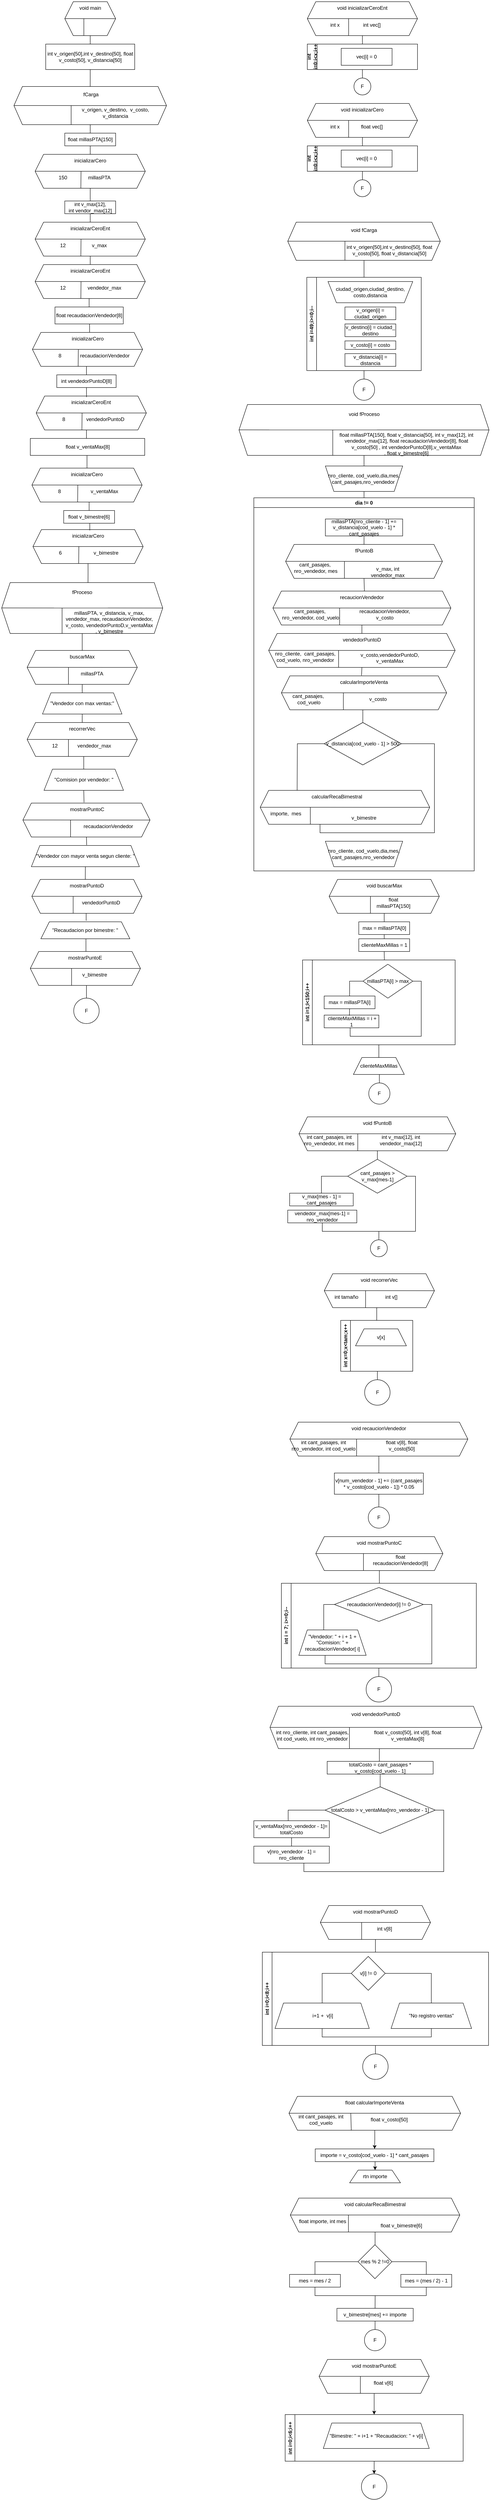 <mxfile version="22.0.8" type="device">
  <diagram id="C5RBs43oDa-KdzZeNtuy" name="Page-1">
    <mxGraphModel dx="2607" dy="2624" grid="1" gridSize="10" guides="1" tooltips="1" connect="1" arrows="1" fold="1" page="1" pageScale="1" pageWidth="827" pageHeight="1169" math="0" shadow="0">
      <root>
        <mxCell id="WIyWlLk6GJQsqaUBKTNV-0" />
        <mxCell id="WIyWlLk6GJQsqaUBKTNV-1" parent="WIyWlLk6GJQsqaUBKTNV-0" />
        <mxCell id="PmK2E9ObwFfIMZQdWyZE-0" style="edgeStyle=orthogonalEdgeStyle;rounded=0;orthogonalLoop=1;jettySize=auto;html=1;exitX=0.5;exitY=1;exitDx=0;exitDy=0;entryX=0.5;entryY=0;entryDx=0;entryDy=0;align=center;verticalAlign=middle;horizontal=1;endArrow=none;endFill=0;" parent="WIyWlLk6GJQsqaUBKTNV-1" target="PmK2E9ObwFfIMZQdWyZE-21" edge="1">
          <mxGeometry relative="1" as="geometry">
            <mxPoint x="368.88" y="-400" as="sourcePoint" />
          </mxGeometry>
        </mxCell>
        <mxCell id="PmK2E9ObwFfIMZQdWyZE-1" style="edgeStyle=orthogonalEdgeStyle;rounded=0;orthogonalLoop=1;jettySize=auto;html=1;exitX=0.5;exitY=1;exitDx=0;exitDy=0;entryX=0.5;entryY=0;entryDx=0;entryDy=0;endArrow=none;endFill=0;" parent="WIyWlLk6GJQsqaUBKTNV-1" source="PmK2E9ObwFfIMZQdWyZE-2" target="PmK2E9ObwFfIMZQdWyZE-22" edge="1">
          <mxGeometry relative="1" as="geometry" />
        </mxCell>
        <mxCell id="PmK2E9ObwFfIMZQdWyZE-2" value="int i=49;i&amp;gt;=0;i--" style="swimlane;horizontal=0;whiteSpace=wrap;html=1;rounded=0;" parent="WIyWlLk6GJQsqaUBKTNV-1" vertex="1">
          <mxGeometry x="880" y="170" width="270" height="220" as="geometry" />
        </mxCell>
        <mxCell id="PmK2E9ObwFfIMZQdWyZE-3" value="ciudad_origen,ciudad_destino, costo,distancia" style="shape=trapezoid;perimeter=trapezoidPerimeter;whiteSpace=wrap;html=1;fixedSize=1;direction=west;rounded=0;" parent="PmK2E9ObwFfIMZQdWyZE-2" vertex="1">
          <mxGeometry x="50" y="10" width="200" height="50" as="geometry" />
        </mxCell>
        <mxCell id="PmK2E9ObwFfIMZQdWyZE-4" value="v_origen[i] = ciudad_origen" style="whiteSpace=wrap;html=1;rounded=0;" parent="PmK2E9ObwFfIMZQdWyZE-2" vertex="1">
          <mxGeometry x="90" y="70" width="120" height="30" as="geometry" />
        </mxCell>
        <mxCell id="PmK2E9ObwFfIMZQdWyZE-5" value="v_destino[i] = ciudad_ destino" style="whiteSpace=wrap;html=1;rounded=0;" parent="PmK2E9ObwFfIMZQdWyZE-2" vertex="1">
          <mxGeometry x="90" y="110" width="120" height="30" as="geometry" />
        </mxCell>
        <mxCell id="PmK2E9ObwFfIMZQdWyZE-6" value="v_costo[i] = costo" style="whiteSpace=wrap;html=1;rounded=0;" parent="PmK2E9ObwFfIMZQdWyZE-2" vertex="1">
          <mxGeometry x="90" y="150" width="120" height="20" as="geometry" />
        </mxCell>
        <mxCell id="PmK2E9ObwFfIMZQdWyZE-7" value="v_distancia[i] = distancia" style="whiteSpace=wrap;html=1;rounded=0;" parent="PmK2E9ObwFfIMZQdWyZE-2" vertex="1">
          <mxGeometry x="90" y="180" width="120" height="30" as="geometry" />
        </mxCell>
        <mxCell id="PmK2E9ObwFfIMZQdWyZE-8" value="dia != 0" style="swimlane;whiteSpace=wrap;html=1;rounded=0;" parent="WIyWlLk6GJQsqaUBKTNV-1" vertex="1">
          <mxGeometry x="755" y="690" width="520" height="880" as="geometry" />
        </mxCell>
        <mxCell id="PmK2E9ObwFfIMZQdWyZE-9" value="nro_cliente, cod_vuelo,dia,mes, cant_pasajes,nro_vendedor&amp;nbsp;" style="shape=trapezoid;perimeter=trapezoidPerimeter;whiteSpace=wrap;html=1;fixedSize=1;direction=west;rounded=0;" parent="PmK2E9ObwFfIMZQdWyZE-8" vertex="1">
          <mxGeometry x="168.83" y="810" width="182.37" height="60" as="geometry" />
        </mxCell>
        <mxCell id="PmK2E9ObwFfIMZQdWyZE-10" style="edgeStyle=orthogonalEdgeStyle;rounded=0;orthogonalLoop=1;jettySize=auto;html=1;exitX=0.5;exitY=1;exitDx=0;exitDy=0;entryX=0.5;entryY=0;entryDx=0;entryDy=0;endArrow=none;endFill=0;" parent="PmK2E9ObwFfIMZQdWyZE-8" source="PmK2E9ObwFfIMZQdWyZE-11" target="PmK2E9ObwFfIMZQdWyZE-14" edge="1">
          <mxGeometry relative="1" as="geometry" />
        </mxCell>
        <mxCell id="PmK2E9ObwFfIMZQdWyZE-11" value="millasPTA[nro_cliente - 1] += v_distancia[cod_vuelo - 1] * cant_pasajes" style="whiteSpace=wrap;html=1;" parent="PmK2E9ObwFfIMZQdWyZE-8" vertex="1">
          <mxGeometry x="168.82" y="50" width="182.38" height="40" as="geometry" />
        </mxCell>
        <mxCell id="PmK2E9ObwFfIMZQdWyZE-12" value="" style="group" parent="PmK2E9ObwFfIMZQdWyZE-8" vertex="1" connectable="0">
          <mxGeometry x="75" y="110" width="370" height="80" as="geometry" />
        </mxCell>
        <mxCell id="PmK2E9ObwFfIMZQdWyZE-13" value="" style="group;shadow=1;" parent="PmK2E9ObwFfIMZQdWyZE-12" vertex="1" connectable="0">
          <mxGeometry width="370.0" height="80" as="geometry" />
        </mxCell>
        <mxCell id="PmK2E9ObwFfIMZQdWyZE-14" value="" style="shape=hexagon;perimeter=hexagonPerimeter2;whiteSpace=wrap;html=1;fixedSize=1;size=20;" parent="PmK2E9ObwFfIMZQdWyZE-13" vertex="1">
          <mxGeometry width="370.0" height="80" as="geometry" />
        </mxCell>
        <mxCell id="PmK2E9ObwFfIMZQdWyZE-15" value="" style="endArrow=none;html=1;rounded=0;entryX=1;entryY=0.5;entryDx=0;entryDy=0;" parent="PmK2E9ObwFfIMZQdWyZE-13" target="PmK2E9ObwFfIMZQdWyZE-14" edge="1">
          <mxGeometry width="50" height="50" relative="1" as="geometry">
            <mxPoint y="39.86" as="sourcePoint" />
            <mxPoint x="246.667" y="39.86" as="targetPoint" />
          </mxGeometry>
        </mxCell>
        <mxCell id="PmK2E9ObwFfIMZQdWyZE-16" value="cant_pasajes,&amp;nbsp; nro_vendedor, mes" style="text;strokeColor=none;align=center;fillColor=none;html=1;verticalAlign=middle;whiteSpace=wrap;rounded=0;fontSize=12;fontFamily=Helvetica;fontColor=default;" parent="PmK2E9ObwFfIMZQdWyZE-13" vertex="1">
          <mxGeometry x="0.002" y="40" width="141.833" height="30" as="geometry" />
        </mxCell>
        <mxCell id="PmK2E9ObwFfIMZQdWyZE-17" value="fPuntoB" style="text;strokeColor=none;align=center;fillColor=none;html=1;verticalAlign=middle;whiteSpace=wrap;rounded=0;fontSize=12;fontFamily=Helvetica;fontColor=default;" parent="PmK2E9ObwFfIMZQdWyZE-13" vertex="1">
          <mxGeometry x="92.5" y="10" width="185.0" height="10" as="geometry" />
        </mxCell>
        <mxCell id="PmK2E9ObwFfIMZQdWyZE-18" value="v_max, int vendedor_max" style="text;strokeColor=none;align=center;fillColor=none;html=1;verticalAlign=middle;whiteSpace=wrap;rounded=0;" parent="PmK2E9ObwFfIMZQdWyZE-13" vertex="1">
          <mxGeometry x="203.5" y="50" width="74" height="30" as="geometry" />
        </mxCell>
        <mxCell id="PmK2E9ObwFfIMZQdWyZE-19" value="" style="endArrow=none;html=1;rounded=0;fontFamily=Helvetica;fontSize=12;fontColor=default;exitX=0.375;exitY=1;exitDx=0;exitDy=0;movable=0;resizable=0;rotatable=0;deletable=0;editable=0;locked=1;connectable=0;" parent="PmK2E9ObwFfIMZQdWyZE-12" source="PmK2E9ObwFfIMZQdWyZE-14" edge="1">
          <mxGeometry width="50" height="50" relative="1" as="geometry">
            <mxPoint x="61.667" y="100" as="sourcePoint" />
            <mxPoint x="138.75" y="40" as="targetPoint" />
          </mxGeometry>
        </mxCell>
        <mxCell id="PmK2E9ObwFfIMZQdWyZE-452" value="" style="group" parent="PmK2E9ObwFfIMZQdWyZE-8" vertex="1" connectable="0">
          <mxGeometry x="65.01" y="420" width="390" height="80" as="geometry" />
        </mxCell>
        <mxCell id="PmK2E9ObwFfIMZQdWyZE-453" value="" style="group;shadow=1;" parent="PmK2E9ObwFfIMZQdWyZE-452" vertex="1" connectable="0">
          <mxGeometry width="390" height="80" as="geometry" />
        </mxCell>
        <mxCell id="PmK2E9ObwFfIMZQdWyZE-454" value="" style="shape=hexagon;perimeter=hexagonPerimeter2;whiteSpace=wrap;html=1;fixedSize=1;size=20;" parent="PmK2E9ObwFfIMZQdWyZE-453" vertex="1">
          <mxGeometry width="390" height="80" as="geometry" />
        </mxCell>
        <mxCell id="PmK2E9ObwFfIMZQdWyZE-455" value="" style="endArrow=none;html=1;rounded=0;entryX=1;entryY=0.5;entryDx=0;entryDy=0;" parent="PmK2E9ObwFfIMZQdWyZE-453" target="PmK2E9ObwFfIMZQdWyZE-454" edge="1">
          <mxGeometry width="50" height="50" relative="1" as="geometry">
            <mxPoint y="39.86" as="sourcePoint" />
            <mxPoint x="260" y="39.86" as="targetPoint" />
          </mxGeometry>
        </mxCell>
        <mxCell id="PmK2E9ObwFfIMZQdWyZE-456" value="cant_pasajes,&amp;nbsp; cod_vuelo" style="text;strokeColor=none;align=center;fillColor=none;html=1;verticalAlign=middle;whiteSpace=wrap;rounded=0;fontSize=12;fontFamily=Helvetica;fontColor=default;" parent="PmK2E9ObwFfIMZQdWyZE-453" vertex="1">
          <mxGeometry y="40" width="130" height="30" as="geometry" />
        </mxCell>
        <mxCell id="PmK2E9ObwFfIMZQdWyZE-457" value="v_costo" style="text;strokeColor=none;align=center;fillColor=none;html=1;verticalAlign=middle;whiteSpace=wrap;rounded=0;fontSize=12;fontFamily=Helvetica;fontColor=default;" parent="PmK2E9ObwFfIMZQdWyZE-453" vertex="1">
          <mxGeometry x="162.5" y="40" width="130" height="30" as="geometry" />
        </mxCell>
        <mxCell id="PmK2E9ObwFfIMZQdWyZE-458" value="calcularImporteVenta" style="text;strokeColor=none;align=center;fillColor=none;html=1;verticalAlign=middle;whiteSpace=wrap;rounded=0;fontSize=12;fontFamily=Helvetica;fontColor=default;" parent="PmK2E9ObwFfIMZQdWyZE-453" vertex="1">
          <mxGeometry x="86.25" y="10" width="217.5" height="10" as="geometry" />
        </mxCell>
        <mxCell id="PmK2E9ObwFfIMZQdWyZE-459" value="" style="endArrow=none;html=1;rounded=0;fontFamily=Helvetica;fontSize=12;fontColor=default;exitX=0.375;exitY=1;exitDx=0;exitDy=0;movable=0;resizable=0;rotatable=0;deletable=0;editable=0;locked=1;connectable=0;" parent="PmK2E9ObwFfIMZQdWyZE-452" source="PmK2E9ObwFfIMZQdWyZE-454" edge="1">
          <mxGeometry width="50" height="50" relative="1" as="geometry">
            <mxPoint x="65" y="100" as="sourcePoint" />
            <mxPoint x="146.25" y="40" as="targetPoint" />
          </mxGeometry>
        </mxCell>
        <mxCell id="PmK2E9ObwFfIMZQdWyZE-254" value="" style="group" parent="PmK2E9ObwFfIMZQdWyZE-8" vertex="1" connectable="0">
          <mxGeometry x="35" y="320" width="440" height="80" as="geometry" />
        </mxCell>
        <mxCell id="PmK2E9ObwFfIMZQdWyZE-255" value="" style="group;shadow=1;" parent="PmK2E9ObwFfIMZQdWyZE-254" vertex="1" connectable="0">
          <mxGeometry width="440" height="80" as="geometry" />
        </mxCell>
        <mxCell id="PmK2E9ObwFfIMZQdWyZE-256" value="" style="shape=hexagon;perimeter=hexagonPerimeter2;whiteSpace=wrap;html=1;fixedSize=1;size=20;" parent="PmK2E9ObwFfIMZQdWyZE-255" vertex="1">
          <mxGeometry width="440" height="80" as="geometry" />
        </mxCell>
        <mxCell id="PmK2E9ObwFfIMZQdWyZE-257" value="" style="endArrow=none;html=1;rounded=0;entryX=1;entryY=0.5;entryDx=0;entryDy=0;" parent="PmK2E9ObwFfIMZQdWyZE-255" target="PmK2E9ObwFfIMZQdWyZE-256" edge="1">
          <mxGeometry width="50" height="50" relative="1" as="geometry">
            <mxPoint y="39.86" as="sourcePoint" />
            <mxPoint x="293.333" y="39.86" as="targetPoint" />
          </mxGeometry>
        </mxCell>
        <mxCell id="PmK2E9ObwFfIMZQdWyZE-258" value="nro_cliente,&amp;nbsp; cant_pasajes, cod_vuelo, nro_vendedor" style="text;strokeColor=none;align=center;fillColor=none;html=1;verticalAlign=middle;whiteSpace=wrap;rounded=0;fontSize=12;fontFamily=Helvetica;fontColor=default;" parent="PmK2E9ObwFfIMZQdWyZE-255" vertex="1">
          <mxGeometry y="40" width="172.598" height="30" as="geometry" />
        </mxCell>
        <mxCell id="PmK2E9ObwFfIMZQdWyZE-259" value="v_costo,vendedorPuntoD, v_ventaMax&lt;br&gt;&amp;nbsp;&amp;nbsp;" style="text;strokeColor=none;align=center;fillColor=none;html=1;verticalAlign=middle;whiteSpace=wrap;rounded=0;fontSize=12;fontFamily=Helvetica;fontColor=default;" parent="PmK2E9ObwFfIMZQdWyZE-255" vertex="1">
          <mxGeometry x="183.328" y="50" width="205.903" height="30" as="geometry" />
        </mxCell>
        <mxCell id="PmK2E9ObwFfIMZQdWyZE-260" value="vendedorPuntoD" style="text;strokeColor=none;align=center;fillColor=none;html=1;verticalAlign=middle;whiteSpace=wrap;rounded=0;fontSize=12;fontFamily=Helvetica;fontColor=default;" parent="PmK2E9ObwFfIMZQdWyZE-255" vertex="1">
          <mxGeometry x="110" y="10" width="220" height="10" as="geometry" />
        </mxCell>
        <mxCell id="PmK2E9ObwFfIMZQdWyZE-261" value="" style="endArrow=none;html=1;rounded=0;fontFamily=Helvetica;fontSize=12;fontColor=default;exitX=0.375;exitY=1;exitDx=0;exitDy=0;movable=0;resizable=0;rotatable=0;deletable=0;editable=0;locked=1;connectable=0;" parent="PmK2E9ObwFfIMZQdWyZE-254" source="PmK2E9ObwFfIMZQdWyZE-256" edge="1">
          <mxGeometry width="50" height="50" relative="1" as="geometry">
            <mxPoint x="73.333" y="100" as="sourcePoint" />
            <mxPoint x="165" y="40" as="targetPoint" />
          </mxGeometry>
        </mxCell>
        <mxCell id="PmK2E9ObwFfIMZQdWyZE-445" value="" style="group" parent="PmK2E9ObwFfIMZQdWyZE-8" vertex="1" connectable="0">
          <mxGeometry x="15" y="690" width="400.0" height="80" as="geometry" />
        </mxCell>
        <mxCell id="PmK2E9ObwFfIMZQdWyZE-446" value="" style="shape=hexagon;perimeter=hexagonPerimeter2;whiteSpace=wrap;html=1;fixedSize=1;size=20;movable=1;resizable=1;rotatable=1;deletable=1;editable=1;locked=0;connectable=1;container=0;" parent="PmK2E9ObwFfIMZQdWyZE-445" vertex="1">
          <mxGeometry width="400" height="80" as="geometry" />
        </mxCell>
        <mxCell id="PmK2E9ObwFfIMZQdWyZE-447" value="" style="endArrow=none;html=1;rounded=0;entryX=1;entryY=0.5;entryDx=0;entryDy=0;movable=1;resizable=1;rotatable=1;deletable=1;editable=1;locked=0;connectable=1;" parent="PmK2E9ObwFfIMZQdWyZE-445" target="PmK2E9ObwFfIMZQdWyZE-446" edge="1">
          <mxGeometry width="50" height="50" relative="1" as="geometry">
            <mxPoint y="39.86" as="sourcePoint" />
            <mxPoint x="266.667" y="39.86" as="targetPoint" />
          </mxGeometry>
        </mxCell>
        <mxCell id="PmK2E9ObwFfIMZQdWyZE-448" value="importe,&amp;nbsp; mes" style="text;strokeColor=none;align=center;fillColor=none;html=1;verticalAlign=middle;whiteSpace=wrap;rounded=0;fontSize=12;fontFamily=Helvetica;fontColor=default;movable=1;resizable=1;rotatable=1;deletable=1;editable=1;locked=0;connectable=1;container=0;" parent="PmK2E9ObwFfIMZQdWyZE-445" vertex="1">
          <mxGeometry x="10.0" y="40" width="101.15" height="30" as="geometry" />
        </mxCell>
        <mxCell id="PmK2E9ObwFfIMZQdWyZE-449" value="&amp;nbsp; v_bimestre" style="text;strokeColor=none;align=center;fillColor=none;html=1;verticalAlign=middle;whiteSpace=wrap;rounded=0;fontSize=12;fontFamily=Helvetica;fontColor=default;movable=1;resizable=1;rotatable=1;deletable=1;editable=1;locked=0;connectable=1;container=0;" parent="PmK2E9ObwFfIMZQdWyZE-445" vertex="1">
          <mxGeometry x="147.822" y="50" width="187.185" height="30" as="geometry" />
        </mxCell>
        <mxCell id="PmK2E9ObwFfIMZQdWyZE-450" value="calcularRecaBimestral" style="text;strokeColor=none;align=center;fillColor=none;html=1;verticalAlign=middle;whiteSpace=wrap;rounded=0;fontSize=12;fontFamily=Helvetica;fontColor=default;movable=1;resizable=1;rotatable=1;deletable=1;editable=1;locked=0;connectable=1;container=0;" parent="PmK2E9ObwFfIMZQdWyZE-445" vertex="1">
          <mxGeometry x="81.16" y="10" width="200" height="10" as="geometry" />
        </mxCell>
        <mxCell id="PmK2E9ObwFfIMZQdWyZE-451" value="" style="endArrow=none;html=1;rounded=0;fontFamily=Helvetica;fontSize=12;fontColor=default;movable=1;resizable=1;rotatable=1;deletable=1;editable=1;locked=0;connectable=1;exitX=0.343;exitY=0.998;exitDx=0;exitDy=0;exitPerimeter=0;" parent="PmK2E9ObwFfIMZQdWyZE-445" edge="1">
          <mxGeometry width="50" height="50" relative="1" as="geometry">
            <mxPoint x="118.36" y="79.84" as="sourcePoint" />
            <mxPoint x="118.25" y="40" as="targetPoint" />
          </mxGeometry>
        </mxCell>
        <mxCell id="PmK2E9ObwFfIMZQdWyZE-475" value="v_distancia[cod_vuelo - 1] &amp;gt; 500" style="rhombus;whiteSpace=wrap;html=1;" parent="PmK2E9ObwFfIMZQdWyZE-8" vertex="1">
          <mxGeometry x="166.16" y="530" width="182" height="100" as="geometry" />
        </mxCell>
        <mxCell id="PmK2E9ObwFfIMZQdWyZE-477" style="edgeStyle=orthogonalEdgeStyle;rounded=0;orthogonalLoop=1;jettySize=auto;html=1;exitX=0;exitY=0.5;exitDx=0;exitDy=0;entryX=0.265;entryY=0;entryDx=0;entryDy=0;entryPerimeter=0;endArrow=none;endFill=0;" parent="PmK2E9ObwFfIMZQdWyZE-8" source="PmK2E9ObwFfIMZQdWyZE-475" edge="1">
          <mxGeometry relative="1" as="geometry">
            <mxPoint x="102.16" y="690" as="targetPoint" />
          </mxGeometry>
        </mxCell>
        <mxCell id="PmK2E9ObwFfIMZQdWyZE-478" style="edgeStyle=orthogonalEdgeStyle;rounded=0;orthogonalLoop=1;jettySize=auto;html=1;exitX=1;exitY=0.5;exitDx=0;exitDy=0;entryX=0.4;entryY=1;entryDx=0;entryDy=0;entryPerimeter=0;endArrow=none;endFill=0;" parent="PmK2E9ObwFfIMZQdWyZE-8" source="PmK2E9ObwFfIMZQdWyZE-475" edge="1">
          <mxGeometry relative="1" as="geometry">
            <mxPoint x="156.16" y="770" as="targetPoint" />
            <Array as="points">
              <mxPoint x="426.16" y="580" />
              <mxPoint x="426.16" y="790" />
              <mxPoint x="156.16" y="790" />
            </Array>
          </mxGeometry>
        </mxCell>
        <mxCell id="PmK2E9ObwFfIMZQdWyZE-480" style="edgeStyle=orthogonalEdgeStyle;rounded=0;orthogonalLoop=1;jettySize=auto;html=1;exitX=0.5;exitY=1;exitDx=0;exitDy=0;entryX=0.5;entryY=0;entryDx=0;entryDy=0;endArrow=none;endFill=0;" parent="PmK2E9ObwFfIMZQdWyZE-8" source="PmK2E9ObwFfIMZQdWyZE-454" target="PmK2E9ObwFfIMZQdWyZE-475" edge="1">
          <mxGeometry relative="1" as="geometry" />
        </mxCell>
        <mxCell id="PmK2E9ObwFfIMZQdWyZE-481" style="edgeStyle=orthogonalEdgeStyle;rounded=0;orthogonalLoop=1;jettySize=auto;html=1;exitX=0.5;exitY=1;exitDx=0;exitDy=0;entryX=0.485;entryY=-0.012;entryDx=0;entryDy=0;entryPerimeter=0;endArrow=none;endFill=0;" parent="PmK2E9ObwFfIMZQdWyZE-8" source="PmK2E9ObwFfIMZQdWyZE-256" target="PmK2E9ObwFfIMZQdWyZE-454" edge="1">
          <mxGeometry relative="1" as="geometry" />
        </mxCell>
        <mxCell id="PmK2E9ObwFfIMZQdWyZE-21" value="int v_origen[50],int v_destino[50], float v_costo[50], v_distancia[50]" style="whiteSpace=wrap;html=1;rounded=0;align=center;verticalAlign=middle;horizontal=1;" parent="WIyWlLk6GJQsqaUBKTNV-1" vertex="1">
          <mxGeometry x="263.88" y="-380" width="210" height="60" as="geometry" />
        </mxCell>
        <mxCell id="PmK2E9ObwFfIMZQdWyZE-22" value="F" style="ellipse;whiteSpace=wrap;html=1;rounded=0;" parent="WIyWlLk6GJQsqaUBKTNV-1" vertex="1">
          <mxGeometry x="990" y="410" width="50" height="50" as="geometry" />
        </mxCell>
        <mxCell id="PmK2E9ObwFfIMZQdWyZE-23" style="edgeStyle=orthogonalEdgeStyle;rounded=0;orthogonalLoop=1;jettySize=auto;html=1;exitX=0.5;exitY=1;exitDx=0;exitDy=0;entryX=0.462;entryY=0;entryDx=0;entryDy=0;entryPerimeter=0;align=center;verticalAlign=middle;horizontal=1;endArrow=none;endFill=0;" parent="WIyWlLk6GJQsqaUBKTNV-1" source="PmK2E9ObwFfIMZQdWyZE-21" edge="1">
          <mxGeometry relative="1" as="geometry">
            <mxPoint x="368.822" y="-280" as="targetPoint" />
          </mxGeometry>
        </mxCell>
        <mxCell id="PmK2E9ObwFfIMZQdWyZE-24" value="" style="group;rounded=0;" parent="WIyWlLk6GJQsqaUBKTNV-1" vertex="1" connectable="0">
          <mxGeometry x="835" y="40" width="360" height="90" as="geometry" />
        </mxCell>
        <mxCell id="PmK2E9ObwFfIMZQdWyZE-25" value="" style="group;shadow=1;rounded=0;" parent="PmK2E9ObwFfIMZQdWyZE-24" vertex="1" connectable="0">
          <mxGeometry width="360" height="90.0" as="geometry" />
        </mxCell>
        <mxCell id="PmK2E9ObwFfIMZQdWyZE-26" value="" style="shape=hexagon;perimeter=hexagonPerimeter2;whiteSpace=wrap;html=1;fixedSize=1;size=20;rounded=0;" parent="PmK2E9ObwFfIMZQdWyZE-25" vertex="1">
          <mxGeometry width="360" height="90.0" as="geometry" />
        </mxCell>
        <mxCell id="PmK2E9ObwFfIMZQdWyZE-27" value="" style="endArrow=none;html=1;rounded=0;entryX=1;entryY=0.5;entryDx=0;entryDy=0;" parent="PmK2E9ObwFfIMZQdWyZE-25" target="PmK2E9ObwFfIMZQdWyZE-26" edge="1">
          <mxGeometry width="50" height="50" relative="1" as="geometry">
            <mxPoint y="44.843" as="sourcePoint" />
            <mxPoint x="240.0" y="44.843" as="targetPoint" />
          </mxGeometry>
        </mxCell>
        <mxCell id="PmK2E9ObwFfIMZQdWyZE-28" value="int v_origen[50],int v_destino[50], float v_costo[50], float v_distancia[50]" style="text;align=center;html=1;verticalAlign=middle;whiteSpace=wrap;rounded=0;fontSize=12;fontFamily=Helvetica;" parent="PmK2E9ObwFfIMZQdWyZE-25" vertex="1">
          <mxGeometry x="130" y="49.091" width="220" height="33.75" as="geometry" />
        </mxCell>
        <mxCell id="PmK2E9ObwFfIMZQdWyZE-29" value="void fCarga" style="text;align=center;html=1;verticalAlign=middle;whiteSpace=wrap;rounded=0;fontSize=12;fontFamily=Helvetica;" parent="PmK2E9ObwFfIMZQdWyZE-25" vertex="1">
          <mxGeometry x="90" y="16.364" width="180" height="6.136" as="geometry" />
        </mxCell>
        <mxCell id="PmK2E9ObwFfIMZQdWyZE-30" value="" style="endArrow=none;html=1;rounded=0;fontFamily=Helvetica;fontSize=12;fontColor=default;exitX=0.375;exitY=1;exitDx=0;exitDy=0;" parent="PmK2E9ObwFfIMZQdWyZE-24" source="PmK2E9ObwFfIMZQdWyZE-26" edge="1">
          <mxGeometry width="50" height="50" relative="1" as="geometry">
            <mxPoint x="60.0" y="112.5" as="sourcePoint" />
            <mxPoint x="135" y="45.0" as="targetPoint" />
          </mxGeometry>
        </mxCell>
        <mxCell id="PmK2E9ObwFfIMZQdWyZE-31" value="" style="group;rounded=0;" parent="WIyWlLk6GJQsqaUBKTNV-1" vertex="1" connectable="0">
          <mxGeometry x="720" y="470" width="590" height="120" as="geometry" />
        </mxCell>
        <mxCell id="PmK2E9ObwFfIMZQdWyZE-32" value="" style="group;shadow=1;rounded=0;" parent="PmK2E9ObwFfIMZQdWyZE-31" vertex="1" connectable="0">
          <mxGeometry width="590" height="120" as="geometry" />
        </mxCell>
        <mxCell id="PmK2E9ObwFfIMZQdWyZE-33" value="" style="shape=hexagon;perimeter=hexagonPerimeter2;whiteSpace=wrap;html=1;fixedSize=1;size=20;rounded=0;" parent="PmK2E9ObwFfIMZQdWyZE-32" vertex="1">
          <mxGeometry width="590" height="120" as="geometry" />
        </mxCell>
        <mxCell id="PmK2E9ObwFfIMZQdWyZE-34" value="" style="endArrow=none;html=1;rounded=0;entryX=1;entryY=0.5;entryDx=0;entryDy=0;" parent="PmK2E9ObwFfIMZQdWyZE-32" target="PmK2E9ObwFfIMZQdWyZE-33" edge="1">
          <mxGeometry width="50" height="50" relative="1" as="geometry">
            <mxPoint y="59.79" as="sourcePoint" />
            <mxPoint x="393.333" y="59.79" as="targetPoint" />
          </mxGeometry>
        </mxCell>
        <mxCell id="PmK2E9ObwFfIMZQdWyZE-35" value="float millasPTA[150], float v_distancia[50], int v_max[12], int vendedor_max[12], float recaudacionVendedor[8], float v_costo[50] , int vendedorPuntoD[8],v_ventaMax&lt;br&gt;, float v_bimestre[6]" style="text;align=center;html=1;verticalAlign=middle;whiteSpace=wrap;rounded=0;fontSize=12;fontFamily=Helvetica;" parent="PmK2E9ObwFfIMZQdWyZE-32" vertex="1">
          <mxGeometry x="220" y="70" width="350" height="45" as="geometry" />
        </mxCell>
        <mxCell id="PmK2E9ObwFfIMZQdWyZE-36" value="void fProceso" style="text;align=center;html=1;verticalAlign=middle;whiteSpace=wrap;rounded=0;fontSize=12;fontFamily=Helvetica;" parent="PmK2E9ObwFfIMZQdWyZE-32" vertex="1">
          <mxGeometry x="147.5" y="15" width="295" height="15" as="geometry" />
        </mxCell>
        <mxCell id="PmK2E9ObwFfIMZQdWyZE-37" value="" style="endArrow=none;html=1;rounded=0;fontFamily=Helvetica;fontSize=12;fontColor=default;exitX=0.375;exitY=1;exitDx=0;exitDy=0;" parent="PmK2E9ObwFfIMZQdWyZE-31" source="PmK2E9ObwFfIMZQdWyZE-33" edge="1">
          <mxGeometry width="50" height="50" relative="1" as="geometry">
            <mxPoint x="98.333" y="150" as="sourcePoint" />
            <mxPoint x="221.25" y="60" as="targetPoint" />
          </mxGeometry>
        </mxCell>
        <mxCell id="PmK2E9ObwFfIMZQdWyZE-38" value="" style="group;rounded=0;align=center;verticalAlign=middle;horizontal=1;" parent="WIyWlLk6GJQsqaUBKTNV-1" vertex="1" connectable="0">
          <mxGeometry x="188.88" y="-280" width="360" height="90" as="geometry" />
        </mxCell>
        <mxCell id="PmK2E9ObwFfIMZQdWyZE-39" value="" style="group;shadow=1;rounded=0;align=center;verticalAlign=middle;horizontal=1;" parent="PmK2E9ObwFfIMZQdWyZE-38" vertex="1" connectable="0">
          <mxGeometry width="360" height="90" as="geometry" />
        </mxCell>
        <mxCell id="PmK2E9ObwFfIMZQdWyZE-40" value="" style="shape=hexagon;perimeter=hexagonPerimeter2;whiteSpace=wrap;html=1;fixedSize=1;size=20;rounded=0;align=center;verticalAlign=middle;horizontal=1;" parent="PmK2E9ObwFfIMZQdWyZE-39" vertex="1">
          <mxGeometry width="360" height="90" as="geometry" />
        </mxCell>
        <mxCell id="PmK2E9ObwFfIMZQdWyZE-41" value="" style="endArrow=none;html=1;rounded=0;entryX=1;entryY=0.5;entryDx=0;entryDy=0;align=center;verticalAlign=middle;horizontal=1;" parent="PmK2E9ObwFfIMZQdWyZE-39" target="PmK2E9ObwFfIMZQdWyZE-40" edge="1">
          <mxGeometry width="50" height="50" relative="1" as="geometry">
            <mxPoint y="44.843" as="sourcePoint" />
            <mxPoint x="240.0" y="44.843" as="targetPoint" />
          </mxGeometry>
        </mxCell>
        <mxCell id="PmK2E9ObwFfIMZQdWyZE-42" value="v_origen, v_destino,&amp;nbsp; v_costo, v_distancia" style="text;align=center;html=1;verticalAlign=middle;whiteSpace=wrap;rounded=0;fontSize=12;fontFamily=Helvetica;horizontal=1;" parent="PmK2E9ObwFfIMZQdWyZE-39" vertex="1">
          <mxGeometry x="150.003" y="45" width="178.693" height="33.75" as="geometry" />
        </mxCell>
        <mxCell id="PmK2E9ObwFfIMZQdWyZE-43" value="&amp;nbsp;fCarga" style="text;align=center;html=1;verticalAlign=middle;whiteSpace=wrap;rounded=0;fontSize=12;fontFamily=Helvetica;horizontal=1;" parent="PmK2E9ObwFfIMZQdWyZE-39" vertex="1">
          <mxGeometry x="90" y="16.364" width="180" height="6.136" as="geometry" />
        </mxCell>
        <mxCell id="PmK2E9ObwFfIMZQdWyZE-44" value="" style="endArrow=none;html=1;rounded=0;fontFamily=Helvetica;fontSize=12;fontColor=default;exitX=0.375;exitY=1;exitDx=0;exitDy=0;align=center;verticalAlign=middle;horizontal=1;" parent="PmK2E9ObwFfIMZQdWyZE-38" source="PmK2E9ObwFfIMZQdWyZE-40" edge="1">
          <mxGeometry width="50" height="50" relative="1" as="geometry">
            <mxPoint x="60.0" y="112.5" as="sourcePoint" />
            <mxPoint x="135" y="45" as="targetPoint" />
          </mxGeometry>
        </mxCell>
        <mxCell id="PmK2E9ObwFfIMZQdWyZE-45" value="" style="group;rounded=0;align=center;verticalAlign=middle;horizontal=1;" parent="WIyWlLk6GJQsqaUBKTNV-1" vertex="1" connectable="0">
          <mxGeometry x="160" y="890" width="380" height="120" as="geometry" />
        </mxCell>
        <mxCell id="PmK2E9ObwFfIMZQdWyZE-46" value="" style="group;shadow=1;rounded=0;align=center;verticalAlign=middle;horizontal=1;" parent="PmK2E9ObwFfIMZQdWyZE-45" vertex="1" connectable="0">
          <mxGeometry width="380" height="120" as="geometry" />
        </mxCell>
        <mxCell id="PmK2E9ObwFfIMZQdWyZE-47" value="" style="shape=hexagon;perimeter=hexagonPerimeter2;whiteSpace=wrap;html=1;fixedSize=1;size=20;rounded=0;align=center;verticalAlign=middle;horizontal=1;" parent="PmK2E9ObwFfIMZQdWyZE-46" vertex="1">
          <mxGeometry width="380" height="120" as="geometry" />
        </mxCell>
        <mxCell id="PmK2E9ObwFfIMZQdWyZE-48" value="" style="endArrow=none;html=1;rounded=0;entryX=1;entryY=0.5;entryDx=0;entryDy=0;align=center;verticalAlign=middle;horizontal=1;" parent="PmK2E9ObwFfIMZQdWyZE-46" target="PmK2E9ObwFfIMZQdWyZE-47" edge="1">
          <mxGeometry width="50" height="50" relative="1" as="geometry">
            <mxPoint y="59.79" as="sourcePoint" />
            <mxPoint x="253.333" y="59.79" as="targetPoint" />
          </mxGeometry>
        </mxCell>
        <mxCell id="PmK2E9ObwFfIMZQdWyZE-49" value="millasPTA, v_distancia, v_max, vendedor_max, recaudacionVendedor, v_costo, vendedorPuntoD,v_ventaMax&lt;br&gt;, v_bimestre" style="text;align=center;html=1;verticalAlign=middle;whiteSpace=wrap;rounded=0;fontSize=12;fontFamily=Helvetica;horizontal=1;" parent="PmK2E9ObwFfIMZQdWyZE-46" vertex="1">
          <mxGeometry x="134" y="70" width="239.7" height="45" as="geometry" />
        </mxCell>
        <mxCell id="PmK2E9ObwFfIMZQdWyZE-50" value="fProceso" style="text;align=center;html=1;verticalAlign=middle;whiteSpace=wrap;rounded=0;fontSize=12;fontFamily=Helvetica;horizontal=1;" parent="PmK2E9ObwFfIMZQdWyZE-46" vertex="1">
          <mxGeometry x="95" y="15" width="190" height="15" as="geometry" />
        </mxCell>
        <mxCell id="PmK2E9ObwFfIMZQdWyZE-51" value="" style="endArrow=none;html=1;rounded=0;fontFamily=Helvetica;fontSize=12;fontColor=default;exitX=0.375;exitY=1;exitDx=0;exitDy=0;align=center;verticalAlign=middle;horizontal=1;" parent="PmK2E9ObwFfIMZQdWyZE-45" source="PmK2E9ObwFfIMZQdWyZE-47" edge="1">
          <mxGeometry width="50" height="50" relative="1" as="geometry">
            <mxPoint x="63.333" y="150" as="sourcePoint" />
            <mxPoint x="142.5" y="60" as="targetPoint" />
          </mxGeometry>
        </mxCell>
        <mxCell id="PmK2E9ObwFfIMZQdWyZE-52" value="" style="group;align=center;verticalAlign=middle;horizontal=1;" parent="WIyWlLk6GJQsqaUBKTNV-1" vertex="1" connectable="0">
          <mxGeometry x="308.88" y="-480" width="120" height="80" as="geometry" />
        </mxCell>
        <mxCell id="PmK2E9ObwFfIMZQdWyZE-53" value="" style="group;shadow=1;align=center;verticalAlign=middle;horizontal=1;" parent="PmK2E9ObwFfIMZQdWyZE-52" vertex="1" connectable="0">
          <mxGeometry width="120" height="80" as="geometry" />
        </mxCell>
        <mxCell id="PmK2E9ObwFfIMZQdWyZE-54" value="" style="shape=hexagon;perimeter=hexagonPerimeter2;whiteSpace=wrap;html=1;fixedSize=1;size=20;align=center;verticalAlign=middle;horizontal=1;" parent="PmK2E9ObwFfIMZQdWyZE-53" vertex="1">
          <mxGeometry width="120" height="80" as="geometry" />
        </mxCell>
        <mxCell id="PmK2E9ObwFfIMZQdWyZE-55" value="" style="endArrow=none;html=1;rounded=0;entryX=1;entryY=0.5;entryDx=0;entryDy=0;align=center;verticalAlign=middle;horizontal=1;" parent="PmK2E9ObwFfIMZQdWyZE-53" target="PmK2E9ObwFfIMZQdWyZE-54" edge="1">
          <mxGeometry width="50" height="50" relative="1" as="geometry">
            <mxPoint y="39.86" as="sourcePoint" />
            <mxPoint x="80" y="39.86" as="targetPoint" />
          </mxGeometry>
        </mxCell>
        <mxCell id="PmK2E9ObwFfIMZQdWyZE-56" value="void main" style="text;align=center;html=1;verticalAlign=middle;whiteSpace=wrap;rounded=0;fontSize=12;fontFamily=Helvetica;horizontal=1;" parent="PmK2E9ObwFfIMZQdWyZE-53" vertex="1">
          <mxGeometry x="30" y="10" width="60" height="10" as="geometry" />
        </mxCell>
        <mxCell id="PmK2E9ObwFfIMZQdWyZE-57" value="" style="endArrow=none;html=1;rounded=0;fontFamily=Helvetica;fontSize=12;fontColor=default;exitX=0.375;exitY=1;exitDx=0;exitDy=0;align=center;verticalAlign=middle;horizontal=1;" parent="PmK2E9ObwFfIMZQdWyZE-52" source="PmK2E9ObwFfIMZQdWyZE-54" edge="1">
          <mxGeometry width="50" height="50" relative="1" as="geometry">
            <mxPoint x="20" y="100" as="sourcePoint" />
            <mxPoint x="45" y="40" as="targetPoint" />
          </mxGeometry>
        </mxCell>
        <mxCell id="PmK2E9ObwFfIMZQdWyZE-58" style="edgeStyle=orthogonalEdgeStyle;rounded=0;orthogonalLoop=1;jettySize=auto;html=1;exitX=0.5;exitY=1;exitDx=0;exitDy=0;entryX=0.5;entryY=0;entryDx=0;entryDy=0;endArrow=none;endFill=0;" parent="WIyWlLk6GJQsqaUBKTNV-1" source="PmK2E9ObwFfIMZQdWyZE-59" target="PmK2E9ObwFfIMZQdWyZE-61" edge="1">
          <mxGeometry relative="1" as="geometry" />
        </mxCell>
        <mxCell id="PmK2E9ObwFfIMZQdWyZE-59" value="float millasPTA[150]&lt;br&gt;" style="whiteSpace=wrap;html=1;align=center;verticalAlign=middle;horizontal=1;" parent="WIyWlLk6GJQsqaUBKTNV-1" vertex="1">
          <mxGeometry x="308.88" y="-170" width="120" height="30" as="geometry" />
        </mxCell>
        <mxCell id="PmK2E9ObwFfIMZQdWyZE-60" value="" style="group;shadow=1;align=center;verticalAlign=middle;horizontal=1;" parent="WIyWlLk6GJQsqaUBKTNV-1" vertex="1" connectable="0">
          <mxGeometry x="238.88" y="-120" width="260" height="80" as="geometry" />
        </mxCell>
        <mxCell id="PmK2E9ObwFfIMZQdWyZE-61" value="" style="shape=hexagon;perimeter=hexagonPerimeter2;whiteSpace=wrap;html=1;fixedSize=1;size=20;align=center;verticalAlign=middle;horizontal=1;" parent="PmK2E9ObwFfIMZQdWyZE-60" vertex="1">
          <mxGeometry width="260" height="80" as="geometry" />
        </mxCell>
        <mxCell id="PmK2E9ObwFfIMZQdWyZE-62" value="" style="endArrow=none;html=1;rounded=0;entryX=1;entryY=0.5;entryDx=0;entryDy=0;align=center;verticalAlign=middle;horizontal=1;" parent="PmK2E9ObwFfIMZQdWyZE-60" target="PmK2E9ObwFfIMZQdWyZE-61" edge="1">
          <mxGeometry width="50" height="50" relative="1" as="geometry">
            <mxPoint y="39.86" as="sourcePoint" />
            <mxPoint x="173.333" y="39.86" as="targetPoint" />
          </mxGeometry>
        </mxCell>
        <mxCell id="PmK2E9ObwFfIMZQdWyZE-63" value="150" style="text;strokeColor=none;align=center;fillColor=none;html=1;verticalAlign=middle;whiteSpace=wrap;rounded=0;fontSize=12;fontFamily=Helvetica;fontColor=default;horizontal=1;" parent="PmK2E9ObwFfIMZQdWyZE-60" vertex="1">
          <mxGeometry x="21.667" y="40" width="86.667" height="30" as="geometry" />
        </mxCell>
        <mxCell id="PmK2E9ObwFfIMZQdWyZE-64" value="millasPTA" style="text;strokeColor=none;align=center;fillColor=none;html=1;verticalAlign=middle;whiteSpace=wrap;rounded=0;fontSize=12;fontFamily=Helvetica;fontColor=default;horizontal=1;" parent="PmK2E9ObwFfIMZQdWyZE-60" vertex="1">
          <mxGeometry x="108.333" y="40" width="86.667" height="30" as="geometry" />
        </mxCell>
        <mxCell id="PmK2E9ObwFfIMZQdWyZE-65" value="inicializarCero" style="text;strokeColor=none;align=center;fillColor=none;html=1;verticalAlign=middle;whiteSpace=wrap;rounded=0;fontSize=12;fontFamily=Helvetica;fontColor=default;horizontal=1;" parent="PmK2E9ObwFfIMZQdWyZE-60" vertex="1">
          <mxGeometry x="65" y="10" width="130" height="10" as="geometry" />
        </mxCell>
        <mxCell id="PmK2E9ObwFfIMZQdWyZE-66" value="" style="endArrow=none;html=1;rounded=0;exitX=0.415;exitY=0.995;exitDx=0;exitDy=0;exitPerimeter=0;align=center;verticalAlign=middle;horizontal=1;" parent="PmK2E9ObwFfIMZQdWyZE-60" source="PmK2E9ObwFfIMZQdWyZE-61" edge="1">
          <mxGeometry width="50" height="50" relative="1" as="geometry">
            <mxPoint x="125.16" y="60" as="sourcePoint" />
            <mxPoint x="108.33" y="40" as="targetPoint" />
          </mxGeometry>
        </mxCell>
        <mxCell id="PmK2E9ObwFfIMZQdWyZE-67" value="" style="group" parent="WIyWlLk6GJQsqaUBKTNV-1" vertex="1" connectable="0">
          <mxGeometry x="932.63" y="1590" width="260" height="80" as="geometry" />
        </mxCell>
        <mxCell id="PmK2E9ObwFfIMZQdWyZE-68" value="" style="group;shadow=1;" parent="PmK2E9ObwFfIMZQdWyZE-67" vertex="1" connectable="0">
          <mxGeometry width="260" height="80" as="geometry" />
        </mxCell>
        <mxCell id="PmK2E9ObwFfIMZQdWyZE-69" value="" style="shape=hexagon;perimeter=hexagonPerimeter2;whiteSpace=wrap;html=1;fixedSize=1;size=20;" parent="PmK2E9ObwFfIMZQdWyZE-68" vertex="1">
          <mxGeometry width="260" height="80" as="geometry" />
        </mxCell>
        <mxCell id="PmK2E9ObwFfIMZQdWyZE-70" value="" style="endArrow=none;html=1;rounded=0;entryX=1;entryY=0.5;entryDx=0;entryDy=0;" parent="PmK2E9ObwFfIMZQdWyZE-68" target="PmK2E9ObwFfIMZQdWyZE-69" edge="1">
          <mxGeometry width="50" height="50" relative="1" as="geometry">
            <mxPoint y="39.86" as="sourcePoint" />
            <mxPoint x="173.333" y="39.86" as="targetPoint" />
          </mxGeometry>
        </mxCell>
        <mxCell id="PmK2E9ObwFfIMZQdWyZE-71" value="float millasPTA[150]" style="text;strokeColor=none;align=center;fillColor=none;html=1;verticalAlign=middle;whiteSpace=wrap;rounded=0;fontSize=12;fontFamily=Helvetica;fontColor=default;" parent="PmK2E9ObwFfIMZQdWyZE-68" vertex="1">
          <mxGeometry x="108.333" y="40" width="86.667" height="30" as="geometry" />
        </mxCell>
        <mxCell id="PmK2E9ObwFfIMZQdWyZE-72" value="void buscarMax" style="text;strokeColor=none;align=center;fillColor=none;html=1;verticalAlign=middle;whiteSpace=wrap;rounded=0;fontSize=12;fontFamily=Helvetica;fontColor=default;" parent="PmK2E9ObwFfIMZQdWyZE-68" vertex="1">
          <mxGeometry x="65" y="10" width="130" height="10" as="geometry" />
        </mxCell>
        <mxCell id="PmK2E9ObwFfIMZQdWyZE-73" value="" style="endArrow=none;html=1;rounded=0;fontFamily=Helvetica;fontSize=12;fontColor=default;exitX=0.375;exitY=1;exitDx=0;exitDy=0;movable=0;resizable=0;rotatable=0;deletable=0;editable=0;locked=1;connectable=0;" parent="PmK2E9ObwFfIMZQdWyZE-67" source="PmK2E9ObwFfIMZQdWyZE-69" edge="1">
          <mxGeometry width="50" height="50" relative="1" as="geometry">
            <mxPoint x="43.333" y="100" as="sourcePoint" />
            <mxPoint x="97.5" y="40" as="targetPoint" />
          </mxGeometry>
        </mxCell>
        <mxCell id="PmK2E9ObwFfIMZQdWyZE-74" style="edgeStyle=orthogonalEdgeStyle;rounded=0;orthogonalLoop=1;jettySize=auto;html=1;exitX=0.5;exitY=1;exitDx=0;exitDy=0;entryX=0.5;entryY=0;entryDx=0;entryDy=0;endArrow=none;endFill=0;" parent="WIyWlLk6GJQsqaUBKTNV-1" source="PmK2E9ObwFfIMZQdWyZE-75" edge="1">
          <mxGeometry relative="1" as="geometry">
            <mxPoint x="1050.0" y="2010" as="targetPoint" />
          </mxGeometry>
        </mxCell>
        <mxCell id="PmK2E9ObwFfIMZQdWyZE-75" value="int i=1;I&amp;lt;150;i++" style="swimlane;horizontal=0;whiteSpace=wrap;html=1;" parent="WIyWlLk6GJQsqaUBKTNV-1" vertex="1">
          <mxGeometry x="870" y="1780" width="360" height="200" as="geometry" />
        </mxCell>
        <mxCell id="PmK2E9ObwFfIMZQdWyZE-76" style="edgeStyle=orthogonalEdgeStyle;rounded=0;orthogonalLoop=1;jettySize=auto;html=1;exitX=0;exitY=0.5;exitDx=0;exitDy=0;endArrow=none;endFill=0;" parent="PmK2E9ObwFfIMZQdWyZE-75" source="PmK2E9ObwFfIMZQdWyZE-77" target="PmK2E9ObwFfIMZQdWyZE-78" edge="1">
          <mxGeometry relative="1" as="geometry" />
        </mxCell>
        <mxCell id="PmK2E9ObwFfIMZQdWyZE-77" value="millasPTA[i] &amp;gt; max" style="rhombus;whiteSpace=wrap;html=1;" parent="PmK2E9ObwFfIMZQdWyZE-75" vertex="1">
          <mxGeometry x="142.63" y="10" width="117.37" height="80" as="geometry" />
        </mxCell>
        <mxCell id="PmK2E9ObwFfIMZQdWyZE-78" value="max = millasPTA[i]" style="whiteSpace=wrap;html=1;" parent="PmK2E9ObwFfIMZQdWyZE-75" vertex="1">
          <mxGeometry x="50.96" y="85" width="120" height="30" as="geometry" />
        </mxCell>
        <mxCell id="PmK2E9ObwFfIMZQdWyZE-79" value="&amp;nbsp;clienteMaxMillas = i + 1" style="whiteSpace=wrap;html=1;" parent="PmK2E9ObwFfIMZQdWyZE-75" vertex="1">
          <mxGeometry x="50.96" y="130" width="129.04" height="30" as="geometry" />
        </mxCell>
        <mxCell id="PmK2E9ObwFfIMZQdWyZE-80" style="edgeStyle=orthogonalEdgeStyle;rounded=0;orthogonalLoop=1;jettySize=auto;html=1;exitX=0.5;exitY=1;exitDx=0;exitDy=0;entryX=0.462;entryY=0.04;entryDx=0;entryDy=0;entryPerimeter=0;endArrow=none;endFill=0;" parent="PmK2E9ObwFfIMZQdWyZE-75" source="PmK2E9ObwFfIMZQdWyZE-78" target="PmK2E9ObwFfIMZQdWyZE-79" edge="1">
          <mxGeometry relative="1" as="geometry" />
        </mxCell>
        <mxCell id="PmK2E9ObwFfIMZQdWyZE-81" style="edgeStyle=orthogonalEdgeStyle;rounded=0;orthogonalLoop=1;jettySize=auto;html=1;exitX=1;exitY=0.5;exitDx=0;exitDy=0;entryX=0.475;entryY=0.987;entryDx=0;entryDy=0;entryPerimeter=0;endArrow=none;endFill=0;" parent="PmK2E9ObwFfIMZQdWyZE-75" source="PmK2E9ObwFfIMZQdWyZE-77" target="PmK2E9ObwFfIMZQdWyZE-79" edge="1">
          <mxGeometry relative="1" as="geometry" />
        </mxCell>
        <mxCell id="PmK2E9ObwFfIMZQdWyZE-82" style="edgeStyle=orthogonalEdgeStyle;rounded=0;orthogonalLoop=1;jettySize=auto;html=1;exitX=0.5;exitY=1;exitDx=0;exitDy=0;entryX=0.5;entryY=0;entryDx=0;entryDy=0;endArrow=none;endFill=0;" parent="WIyWlLk6GJQsqaUBKTNV-1" source="PmK2E9ObwFfIMZQdWyZE-83" target="PmK2E9ObwFfIMZQdWyZE-85" edge="1">
          <mxGeometry relative="1" as="geometry" />
        </mxCell>
        <mxCell id="PmK2E9ObwFfIMZQdWyZE-83" value="max = millasPTA[0]" style="whiteSpace=wrap;html=1;" parent="WIyWlLk6GJQsqaUBKTNV-1" vertex="1">
          <mxGeometry x="1002.63" y="1690" width="120" height="30" as="geometry" />
        </mxCell>
        <mxCell id="PmK2E9ObwFfIMZQdWyZE-84" style="edgeStyle=orthogonalEdgeStyle;rounded=0;orthogonalLoop=1;jettySize=auto;html=1;exitX=0.5;exitY=1;exitDx=0;exitDy=0;endArrow=none;endFill=0;" parent="WIyWlLk6GJQsqaUBKTNV-1" source="PmK2E9ObwFfIMZQdWyZE-85" edge="1">
          <mxGeometry relative="1" as="geometry">
            <mxPoint x="1062.94" y="1780" as="targetPoint" />
          </mxGeometry>
        </mxCell>
        <mxCell id="PmK2E9ObwFfIMZQdWyZE-85" value="clienteMaxMillas = 1" style="whiteSpace=wrap;html=1;" parent="WIyWlLk6GJQsqaUBKTNV-1" vertex="1">
          <mxGeometry x="1002.63" y="1730" width="120" height="30" as="geometry" />
        </mxCell>
        <mxCell id="PmK2E9ObwFfIMZQdWyZE-86" value="F" style="ellipse;whiteSpace=wrap;html=1;" parent="WIyWlLk6GJQsqaUBKTNV-1" vertex="1">
          <mxGeometry x="1026.19" y="2070" width="50" height="50" as="geometry" />
        </mxCell>
        <mxCell id="PmK2E9ObwFfIMZQdWyZE-87" style="edgeStyle=orthogonalEdgeStyle;rounded=0;orthogonalLoop=1;jettySize=auto;html=1;exitX=0.5;exitY=1;exitDx=0;exitDy=0;entryX=0.5;entryY=0;entryDx=0;entryDy=0;endArrow=none;endFill=0;" parent="WIyWlLk6GJQsqaUBKTNV-1" source="PmK2E9ObwFfIMZQdWyZE-69" target="PmK2E9ObwFfIMZQdWyZE-83" edge="1">
          <mxGeometry relative="1" as="geometry" />
        </mxCell>
        <mxCell id="PmK2E9ObwFfIMZQdWyZE-88" style="edgeStyle=orthogonalEdgeStyle;rounded=0;orthogonalLoop=1;jettySize=auto;html=1;exitX=0.5;exitY=1;exitDx=0;exitDy=0;entryX=0.5;entryY=0;entryDx=0;entryDy=0;endArrow=none;endFill=0;" parent="WIyWlLk6GJQsqaUBKTNV-1" source="PmK2E9ObwFfIMZQdWyZE-89" target="PmK2E9ObwFfIMZQdWyZE-86" edge="1">
          <mxGeometry relative="1" as="geometry" />
        </mxCell>
        <mxCell id="PmK2E9ObwFfIMZQdWyZE-89" value="clienteMaxMillas" style="shape=trapezoid;perimeter=trapezoidPerimeter;whiteSpace=wrap;html=1;fixedSize=1;" parent="WIyWlLk6GJQsqaUBKTNV-1" vertex="1">
          <mxGeometry x="990" y="2010" width="120" height="40" as="geometry" />
        </mxCell>
        <mxCell id="PmK2E9ObwFfIMZQdWyZE-90" value="" style="group;align=center;verticalAlign=middle;horizontal=1;" parent="WIyWlLk6GJQsqaUBKTNV-1" vertex="1" connectable="0">
          <mxGeometry x="220" y="1050" width="260" height="80" as="geometry" />
        </mxCell>
        <mxCell id="PmK2E9ObwFfIMZQdWyZE-91" value="" style="group;shadow=1;align=center;verticalAlign=middle;horizontal=1;" parent="PmK2E9ObwFfIMZQdWyZE-90" vertex="1" connectable="0">
          <mxGeometry width="260" height="80" as="geometry" />
        </mxCell>
        <mxCell id="PmK2E9ObwFfIMZQdWyZE-92" value="" style="shape=hexagon;perimeter=hexagonPerimeter2;whiteSpace=wrap;html=1;fixedSize=1;size=20;align=center;verticalAlign=middle;horizontal=1;" parent="PmK2E9ObwFfIMZQdWyZE-91" vertex="1">
          <mxGeometry width="260" height="80" as="geometry" />
        </mxCell>
        <mxCell id="PmK2E9ObwFfIMZQdWyZE-93" value="" style="endArrow=none;html=1;rounded=0;entryX=1;entryY=0.5;entryDx=0;entryDy=0;align=center;verticalAlign=middle;horizontal=1;" parent="PmK2E9ObwFfIMZQdWyZE-91" target="PmK2E9ObwFfIMZQdWyZE-92" edge="1">
          <mxGeometry width="50" height="50" relative="1" as="geometry">
            <mxPoint y="39.86" as="sourcePoint" />
            <mxPoint x="173.333" y="39.86" as="targetPoint" />
          </mxGeometry>
        </mxCell>
        <mxCell id="PmK2E9ObwFfIMZQdWyZE-94" value="&amp;nbsp;millasPTA" style="text;strokeColor=none;align=center;fillColor=none;html=1;verticalAlign=middle;whiteSpace=wrap;rounded=0;fontSize=12;fontFamily=Helvetica;fontColor=default;horizontal=1;" parent="PmK2E9ObwFfIMZQdWyZE-91" vertex="1">
          <mxGeometry x="108.333" y="40" width="86.667" height="30" as="geometry" />
        </mxCell>
        <mxCell id="PmK2E9ObwFfIMZQdWyZE-95" value="buscarMax" style="text;strokeColor=none;align=center;fillColor=none;html=1;verticalAlign=middle;whiteSpace=wrap;rounded=0;fontSize=12;fontFamily=Helvetica;fontColor=default;horizontal=1;" parent="PmK2E9ObwFfIMZQdWyZE-91" vertex="1">
          <mxGeometry x="65" y="10" width="130" height="10" as="geometry" />
        </mxCell>
        <mxCell id="PmK2E9ObwFfIMZQdWyZE-96" value="" style="endArrow=none;html=1;rounded=0;fontFamily=Helvetica;fontSize=12;fontColor=default;exitX=0.375;exitY=1;exitDx=0;exitDy=0;movable=0;resizable=0;rotatable=0;deletable=0;editable=0;locked=1;connectable=0;" parent="PmK2E9ObwFfIMZQdWyZE-90" source="PmK2E9ObwFfIMZQdWyZE-92" edge="1">
          <mxGeometry width="50" height="50" relative="1" as="geometry">
            <mxPoint x="43.333" y="100" as="sourcePoint" />
            <mxPoint x="97.5" y="40" as="targetPoint" />
          </mxGeometry>
        </mxCell>
        <mxCell id="PmK2E9ObwFfIMZQdWyZE-97" value="" style="group" parent="WIyWlLk6GJQsqaUBKTNV-1" vertex="1" connectable="0">
          <mxGeometry x="861.5" y="2150" width="370" height="80" as="geometry" />
        </mxCell>
        <mxCell id="PmK2E9ObwFfIMZQdWyZE-98" value="" style="group;shadow=1;" parent="PmK2E9ObwFfIMZQdWyZE-97" vertex="1" connectable="0">
          <mxGeometry width="370.0" height="80" as="geometry" />
        </mxCell>
        <mxCell id="PmK2E9ObwFfIMZQdWyZE-99" value="" style="shape=hexagon;perimeter=hexagonPerimeter2;whiteSpace=wrap;html=1;fixedSize=1;size=20;" parent="PmK2E9ObwFfIMZQdWyZE-98" vertex="1">
          <mxGeometry width="370.0" height="80" as="geometry" />
        </mxCell>
        <mxCell id="PmK2E9ObwFfIMZQdWyZE-100" value="" style="endArrow=none;html=1;rounded=0;entryX=1;entryY=0.5;entryDx=0;entryDy=0;" parent="PmK2E9ObwFfIMZQdWyZE-98" target="PmK2E9ObwFfIMZQdWyZE-99" edge="1">
          <mxGeometry width="50" height="50" relative="1" as="geometry">
            <mxPoint y="39.86" as="sourcePoint" />
            <mxPoint x="246.667" y="39.86" as="targetPoint" />
          </mxGeometry>
        </mxCell>
        <mxCell id="PmK2E9ObwFfIMZQdWyZE-101" value="int cant_pasajes, int nro_vendedor, int mes" style="text;strokeColor=none;align=center;fillColor=none;html=1;verticalAlign=middle;whiteSpace=wrap;rounded=0;fontSize=12;fontFamily=Helvetica;fontColor=default;" parent="PmK2E9ObwFfIMZQdWyZE-98" vertex="1">
          <mxGeometry x="0.002" y="40" width="141.833" height="30" as="geometry" />
        </mxCell>
        <mxCell id="PmK2E9ObwFfIMZQdWyZE-102" value="void fPuntoB" style="text;strokeColor=none;align=center;fillColor=none;html=1;verticalAlign=middle;whiteSpace=wrap;rounded=0;fontSize=12;fontFamily=Helvetica;fontColor=default;" parent="PmK2E9ObwFfIMZQdWyZE-98" vertex="1">
          <mxGeometry x="92.5" y="10" width="185.0" height="10" as="geometry" />
        </mxCell>
        <mxCell id="PmK2E9ObwFfIMZQdWyZE-103" value="int v_max[12], int vendedor_max[12]" style="text;strokeColor=none;align=center;fillColor=none;html=1;verticalAlign=middle;whiteSpace=wrap;rounded=0;" parent="PmK2E9ObwFfIMZQdWyZE-98" vertex="1">
          <mxGeometry x="203.5" y="40" width="74" height="30" as="geometry" />
        </mxCell>
        <mxCell id="PmK2E9ObwFfIMZQdWyZE-104" value="" style="endArrow=none;html=1;rounded=0;fontFamily=Helvetica;fontSize=12;fontColor=default;exitX=0.375;exitY=1;exitDx=0;exitDy=0;movable=0;resizable=0;rotatable=0;deletable=0;editable=0;locked=1;connectable=0;" parent="PmK2E9ObwFfIMZQdWyZE-97" source="PmK2E9ObwFfIMZQdWyZE-99" edge="1">
          <mxGeometry width="50" height="50" relative="1" as="geometry">
            <mxPoint x="61.667" y="100" as="sourcePoint" />
            <mxPoint x="138.75" y="40" as="targetPoint" />
          </mxGeometry>
        </mxCell>
        <mxCell id="PmK2E9ObwFfIMZQdWyZE-105" style="edgeStyle=orthogonalEdgeStyle;rounded=0;orthogonalLoop=1;jettySize=auto;html=1;exitX=0;exitY=0.5;exitDx=0;exitDy=0;entryX=0.5;entryY=0;entryDx=0;entryDy=0;endArrow=none;endFill=0;" parent="WIyWlLk6GJQsqaUBKTNV-1" source="PmK2E9ObwFfIMZQdWyZE-107" target="PmK2E9ObwFfIMZQdWyZE-108" edge="1">
          <mxGeometry relative="1" as="geometry" />
        </mxCell>
        <mxCell id="PmK2E9ObwFfIMZQdWyZE-106" style="edgeStyle=orthogonalEdgeStyle;rounded=0;orthogonalLoop=1;jettySize=auto;html=1;exitX=1;exitY=0.5;exitDx=0;exitDy=0;entryX=0.5;entryY=1;entryDx=0;entryDy=0;endArrow=none;endFill=0;" parent="WIyWlLk6GJQsqaUBKTNV-1" source="PmK2E9ObwFfIMZQdWyZE-107" target="PmK2E9ObwFfIMZQdWyZE-109" edge="1">
          <mxGeometry relative="1" as="geometry" />
        </mxCell>
        <mxCell id="PmK2E9ObwFfIMZQdWyZE-107" value="cant_pasajes &amp;gt; v_max[mes-1]" style="rhombus;whiteSpace=wrap;html=1;" parent="WIyWlLk6GJQsqaUBKTNV-1" vertex="1">
          <mxGeometry x="976.5" y="2250" width="140" height="80" as="geometry" />
        </mxCell>
        <mxCell id="PmK2E9ObwFfIMZQdWyZE-108" value="v_max[mes - 1] = cant_pasajes" style="whiteSpace=wrap;html=1;" parent="WIyWlLk6GJQsqaUBKTNV-1" vertex="1">
          <mxGeometry x="839.5" y="2330" width="150" height="30" as="geometry" />
        </mxCell>
        <mxCell id="PmK2E9ObwFfIMZQdWyZE-109" value="vendedor_max[mes-1] = nro_vendedor" style="whiteSpace=wrap;html=1;" parent="WIyWlLk6GJQsqaUBKTNV-1" vertex="1">
          <mxGeometry x="835" y="2370" width="163" height="30" as="geometry" />
        </mxCell>
        <mxCell id="PmK2E9ObwFfIMZQdWyZE-110" style="edgeStyle=orthogonalEdgeStyle;rounded=0;orthogonalLoop=1;jettySize=auto;html=1;exitX=0.5;exitY=0;exitDx=0;exitDy=0;endArrow=none;endFill=0;" parent="WIyWlLk6GJQsqaUBKTNV-1" source="PmK2E9ObwFfIMZQdWyZE-111" edge="1">
          <mxGeometry relative="1" as="geometry">
            <mxPoint x="1050.077" y="2420" as="targetPoint" />
          </mxGeometry>
        </mxCell>
        <mxCell id="PmK2E9ObwFfIMZQdWyZE-111" value="F" style="ellipse;whiteSpace=wrap;html=1;" parent="WIyWlLk6GJQsqaUBKTNV-1" vertex="1">
          <mxGeometry x="1030" y="2440" width="40" height="40" as="geometry" />
        </mxCell>
        <mxCell id="PmK2E9ObwFfIMZQdWyZE-112" style="edgeStyle=orthogonalEdgeStyle;rounded=0;orthogonalLoop=1;jettySize=auto;html=1;exitX=0.5;exitY=0;exitDx=0;exitDy=0;entryX=0.5;entryY=0;entryDx=0;entryDy=0;endArrow=none;endFill=0;" parent="WIyWlLk6GJQsqaUBKTNV-1" source="PmK2E9ObwFfIMZQdWyZE-113" target="PmK2E9ObwFfIMZQdWyZE-8" edge="1">
          <mxGeometry relative="1" as="geometry" />
        </mxCell>
        <mxCell id="PmK2E9ObwFfIMZQdWyZE-113" value="nro_cliente, cod_vuelo,dia,mes, cant_pasajes,nro_vendedor&amp;nbsp;" style="shape=trapezoid;perimeter=trapezoidPerimeter;whiteSpace=wrap;html=1;fixedSize=1;direction=west;rounded=0;" parent="WIyWlLk6GJQsqaUBKTNV-1" vertex="1">
          <mxGeometry x="923.82" y="615" width="182.37" height="60" as="geometry" />
        </mxCell>
        <mxCell id="PmK2E9ObwFfIMZQdWyZE-114" style="edgeStyle=orthogonalEdgeStyle;rounded=0;orthogonalLoop=1;jettySize=auto;html=1;exitX=0.5;exitY=1;exitDx=0;exitDy=0;entryX=0.5;entryY=0;entryDx=0;entryDy=0;endArrow=none;endFill=0;" parent="WIyWlLk6GJQsqaUBKTNV-1" source="PmK2E9ObwFfIMZQdWyZE-115" target="PmK2E9ObwFfIMZQdWyZE-117" edge="1">
          <mxGeometry relative="1" as="geometry" />
        </mxCell>
        <mxCell id="PmK2E9ObwFfIMZQdWyZE-115" value="int v_max[12],&lt;br&gt;int vendor_max[12]" style="whiteSpace=wrap;html=1;align=center;verticalAlign=middle;horizontal=1;" parent="WIyWlLk6GJQsqaUBKTNV-1" vertex="1">
          <mxGeometry x="308.88" y="-10" width="120" height="30" as="geometry" />
        </mxCell>
        <mxCell id="PmK2E9ObwFfIMZQdWyZE-116" value="" style="group;shadow=1;align=center;verticalAlign=middle;horizontal=1;" parent="WIyWlLk6GJQsqaUBKTNV-1" vertex="1" connectable="0">
          <mxGeometry x="238.88" y="40" width="260" height="80" as="geometry" />
        </mxCell>
        <mxCell id="PmK2E9ObwFfIMZQdWyZE-117" value="" style="shape=hexagon;perimeter=hexagonPerimeter2;whiteSpace=wrap;html=1;fixedSize=1;size=20;align=center;verticalAlign=middle;horizontal=1;" parent="PmK2E9ObwFfIMZQdWyZE-116" vertex="1">
          <mxGeometry width="260" height="80" as="geometry" />
        </mxCell>
        <mxCell id="PmK2E9ObwFfIMZQdWyZE-118" value="" style="endArrow=none;html=1;rounded=0;entryX=1;entryY=0.5;entryDx=0;entryDy=0;align=center;verticalAlign=middle;horizontal=1;" parent="PmK2E9ObwFfIMZQdWyZE-116" target="PmK2E9ObwFfIMZQdWyZE-117" edge="1">
          <mxGeometry width="50" height="50" relative="1" as="geometry">
            <mxPoint y="39.86" as="sourcePoint" />
            <mxPoint x="173.333" y="39.86" as="targetPoint" />
          </mxGeometry>
        </mxCell>
        <mxCell id="PmK2E9ObwFfIMZQdWyZE-119" value="12" style="text;strokeColor=none;align=center;fillColor=none;html=1;verticalAlign=middle;whiteSpace=wrap;rounded=0;fontSize=12;fontFamily=Helvetica;fontColor=default;horizontal=1;" parent="PmK2E9ObwFfIMZQdWyZE-116" vertex="1">
          <mxGeometry x="21.667" y="40" width="86.667" height="30" as="geometry" />
        </mxCell>
        <mxCell id="PmK2E9ObwFfIMZQdWyZE-120" value="v_max" style="text;strokeColor=none;align=center;fillColor=none;html=1;verticalAlign=middle;whiteSpace=wrap;rounded=0;fontSize=12;fontFamily=Helvetica;fontColor=default;horizontal=1;" parent="PmK2E9ObwFfIMZQdWyZE-116" vertex="1">
          <mxGeometry x="108.333" y="40" width="86.667" height="30" as="geometry" />
        </mxCell>
        <mxCell id="PmK2E9ObwFfIMZQdWyZE-121" value="inicializarCeroEnt" style="text;strokeColor=none;align=center;fillColor=none;html=1;verticalAlign=middle;whiteSpace=wrap;rounded=0;fontSize=12;fontFamily=Helvetica;fontColor=default;horizontal=1;" parent="PmK2E9ObwFfIMZQdWyZE-116" vertex="1">
          <mxGeometry x="65" y="10" width="130" height="10" as="geometry" />
        </mxCell>
        <mxCell id="PmK2E9ObwFfIMZQdWyZE-122" value="" style="endArrow=none;html=1;rounded=0;exitX=0.415;exitY=0.995;exitDx=0;exitDy=0;exitPerimeter=0;align=center;verticalAlign=middle;horizontal=1;" parent="PmK2E9ObwFfIMZQdWyZE-116" source="PmK2E9ObwFfIMZQdWyZE-117" edge="1">
          <mxGeometry width="50" height="50" relative="1" as="geometry">
            <mxPoint x="125.16" y="60" as="sourcePoint" />
            <mxPoint x="108.33" y="40" as="targetPoint" />
          </mxGeometry>
        </mxCell>
        <mxCell id="PmK2E9ObwFfIMZQdWyZE-123" value="" style="group;shadow=1;align=center;verticalAlign=middle;horizontal=1;" parent="WIyWlLk6GJQsqaUBKTNV-1" vertex="1" connectable="0">
          <mxGeometry x="238.88" y="140" width="260" height="80" as="geometry" />
        </mxCell>
        <mxCell id="PmK2E9ObwFfIMZQdWyZE-124" value="" style="shape=hexagon;perimeter=hexagonPerimeter2;whiteSpace=wrap;html=1;fixedSize=1;size=20;align=center;verticalAlign=middle;horizontal=1;" parent="PmK2E9ObwFfIMZQdWyZE-123" vertex="1">
          <mxGeometry width="260" height="80" as="geometry" />
        </mxCell>
        <mxCell id="PmK2E9ObwFfIMZQdWyZE-125" value="" style="endArrow=none;html=1;rounded=0;entryX=1;entryY=0.5;entryDx=0;entryDy=0;align=center;verticalAlign=middle;horizontal=1;" parent="PmK2E9ObwFfIMZQdWyZE-123" target="PmK2E9ObwFfIMZQdWyZE-124" edge="1">
          <mxGeometry width="50" height="50" relative="1" as="geometry">
            <mxPoint y="39.86" as="sourcePoint" />
            <mxPoint x="173.333" y="39.86" as="targetPoint" />
          </mxGeometry>
        </mxCell>
        <mxCell id="PmK2E9ObwFfIMZQdWyZE-126" value="12" style="text;strokeColor=none;align=center;fillColor=none;html=1;verticalAlign=middle;whiteSpace=wrap;rounded=0;fontSize=12;fontFamily=Helvetica;fontColor=default;horizontal=1;" parent="PmK2E9ObwFfIMZQdWyZE-123" vertex="1">
          <mxGeometry x="21.667" y="40" width="86.667" height="30" as="geometry" />
        </mxCell>
        <mxCell id="PmK2E9ObwFfIMZQdWyZE-127" value="vendedor_max" style="text;strokeColor=none;align=center;fillColor=none;html=1;verticalAlign=middle;whiteSpace=wrap;rounded=0;fontSize=12;fontFamily=Helvetica;fontColor=default;horizontal=1;" parent="PmK2E9ObwFfIMZQdWyZE-123" vertex="1">
          <mxGeometry x="120.003" y="40" width="86.667" height="30" as="geometry" />
        </mxCell>
        <mxCell id="PmK2E9ObwFfIMZQdWyZE-128" value="inicializarCeroEnt" style="text;strokeColor=none;align=center;fillColor=none;html=1;verticalAlign=middle;whiteSpace=wrap;rounded=0;fontSize=12;fontFamily=Helvetica;fontColor=default;horizontal=1;" parent="PmK2E9ObwFfIMZQdWyZE-123" vertex="1">
          <mxGeometry x="65" y="10" width="130" height="10" as="geometry" />
        </mxCell>
        <mxCell id="PmK2E9ObwFfIMZQdWyZE-129" value="" style="endArrow=none;html=1;rounded=0;exitX=0.415;exitY=0.995;exitDx=0;exitDy=0;exitPerimeter=0;align=center;verticalAlign=middle;horizontal=1;" parent="PmK2E9ObwFfIMZQdWyZE-123" source="PmK2E9ObwFfIMZQdWyZE-124" edge="1">
          <mxGeometry width="50" height="50" relative="1" as="geometry">
            <mxPoint x="125.16" y="60" as="sourcePoint" />
            <mxPoint x="108.33" y="40" as="targetPoint" />
          </mxGeometry>
        </mxCell>
        <mxCell id="PmK2E9ObwFfIMZQdWyZE-130" value="" style="group;strokeColor=none;fillColor=none;shadow=0;labelBackgroundColor=none;labelBorderColor=none;" parent="WIyWlLk6GJQsqaUBKTNV-1" vertex="1" connectable="0">
          <mxGeometry x="921.19" y="2520" width="260" height="80" as="geometry" />
        </mxCell>
        <mxCell id="PmK2E9ObwFfIMZQdWyZE-131" value="" style="group;shadow=1;" parent="PmK2E9ObwFfIMZQdWyZE-130" vertex="1" connectable="0">
          <mxGeometry width="260" height="80" as="geometry" />
        </mxCell>
        <mxCell id="PmK2E9ObwFfIMZQdWyZE-132" value="" style="shape=hexagon;perimeter=hexagonPerimeter2;whiteSpace=wrap;html=1;fixedSize=1;size=20;" parent="PmK2E9ObwFfIMZQdWyZE-131" vertex="1">
          <mxGeometry width="260" height="80" as="geometry" />
        </mxCell>
        <mxCell id="PmK2E9ObwFfIMZQdWyZE-133" value="" style="endArrow=none;html=1;rounded=0;entryX=1;entryY=0.5;entryDx=0;entryDy=0;" parent="PmK2E9ObwFfIMZQdWyZE-131" target="PmK2E9ObwFfIMZQdWyZE-132" edge="1">
          <mxGeometry width="50" height="50" relative="1" as="geometry">
            <mxPoint y="39.86" as="sourcePoint" />
            <mxPoint x="173.333" y="39.86" as="targetPoint" />
          </mxGeometry>
        </mxCell>
        <mxCell id="PmK2E9ObwFfIMZQdWyZE-134" value="int tamaño" style="text;strokeColor=none;align=center;fillColor=none;html=1;verticalAlign=middle;whiteSpace=wrap;rounded=0;fontSize=12;fontFamily=Helvetica;fontColor=default;" parent="PmK2E9ObwFfIMZQdWyZE-131" vertex="1">
          <mxGeometry x="8.807" y="40" width="86.667" height="30" as="geometry" />
        </mxCell>
        <mxCell id="PmK2E9ObwFfIMZQdWyZE-135" value="int v[]" style="text;strokeColor=none;align=center;fillColor=none;html=1;verticalAlign=middle;whiteSpace=wrap;rounded=0;fontSize=12;fontFamily=Helvetica;fontColor=default;" parent="PmK2E9ObwFfIMZQdWyZE-131" vertex="1">
          <mxGeometry x="115.003" y="40" width="86.667" height="30" as="geometry" />
        </mxCell>
        <mxCell id="PmK2E9ObwFfIMZQdWyZE-136" value="void recorrerVec" style="text;strokeColor=none;align=center;fillColor=none;html=1;verticalAlign=middle;whiteSpace=wrap;rounded=0;fontSize=12;fontFamily=Helvetica;fontColor=default;" parent="PmK2E9ObwFfIMZQdWyZE-131" vertex="1">
          <mxGeometry x="65" y="10" width="130" height="10" as="geometry" />
        </mxCell>
        <mxCell id="PmK2E9ObwFfIMZQdWyZE-137" value="" style="endArrow=none;html=1;rounded=0;fontFamily=Helvetica;fontSize=12;fontColor=default;exitX=0.375;exitY=1;exitDx=0;exitDy=0;movable=0;resizable=0;rotatable=0;deletable=0;editable=0;locked=1;connectable=0;" parent="PmK2E9ObwFfIMZQdWyZE-130" source="PmK2E9ObwFfIMZQdWyZE-132" edge="1">
          <mxGeometry width="50" height="50" relative="1" as="geometry">
            <mxPoint x="43.333" y="100" as="sourcePoint" />
            <mxPoint x="97.5" y="40" as="targetPoint" />
          </mxGeometry>
        </mxCell>
        <mxCell id="PmK2E9ObwFfIMZQdWyZE-138" style="edgeStyle=orthogonalEdgeStyle;rounded=0;orthogonalLoop=1;jettySize=auto;html=1;exitX=0.5;exitY=1;exitDx=0;exitDy=0;entryX=0.5;entryY=0;entryDx=0;entryDy=0;endArrow=none;endFill=0;" parent="WIyWlLk6GJQsqaUBKTNV-1" source="PmK2E9ObwFfIMZQdWyZE-139" target="PmK2E9ObwFfIMZQdWyZE-186" edge="1">
          <mxGeometry relative="1" as="geometry" />
        </mxCell>
        <mxCell id="PmK2E9ObwFfIMZQdWyZE-139" value="int x=0;x&amp;lt;tam;x++" style="swimlane;horizontal=0;whiteSpace=wrap;html=1;" parent="WIyWlLk6GJQsqaUBKTNV-1" vertex="1">
          <mxGeometry x="960" y="2630" width="170" height="120" as="geometry" />
        </mxCell>
        <mxCell id="PmK2E9ObwFfIMZQdWyZE-140" value="v[x]" style="shape=trapezoid;perimeter=trapezoidPerimeter;whiteSpace=wrap;html=1;fixedSize=1;" parent="PmK2E9ObwFfIMZQdWyZE-139" vertex="1">
          <mxGeometry x="34.99" y="20" width="120" height="40" as="geometry" />
        </mxCell>
        <mxCell id="PmK2E9ObwFfIMZQdWyZE-141" value="" style="group;align=center;verticalAlign=middle;horizontal=1;" parent="WIyWlLk6GJQsqaUBKTNV-1" vertex="1" connectable="0">
          <mxGeometry x="220.01" y="1220" width="260" height="80" as="geometry" />
        </mxCell>
        <mxCell id="PmK2E9ObwFfIMZQdWyZE-142" value="" style="group;shadow=1;align=center;verticalAlign=middle;horizontal=1;" parent="PmK2E9ObwFfIMZQdWyZE-141" vertex="1" connectable="0">
          <mxGeometry width="260" height="80" as="geometry" />
        </mxCell>
        <mxCell id="PmK2E9ObwFfIMZQdWyZE-143" value="" style="shape=hexagon;perimeter=hexagonPerimeter2;whiteSpace=wrap;html=1;fixedSize=1;size=20;align=center;verticalAlign=middle;horizontal=1;" parent="PmK2E9ObwFfIMZQdWyZE-142" vertex="1">
          <mxGeometry width="260" height="80" as="geometry" />
        </mxCell>
        <mxCell id="PmK2E9ObwFfIMZQdWyZE-144" value="" style="endArrow=none;html=1;rounded=0;entryX=1;entryY=0.5;entryDx=0;entryDy=0;align=center;verticalAlign=middle;horizontal=1;" parent="PmK2E9ObwFfIMZQdWyZE-142" target="PmK2E9ObwFfIMZQdWyZE-143" edge="1">
          <mxGeometry width="50" height="50" relative="1" as="geometry">
            <mxPoint y="39.86" as="sourcePoint" />
            <mxPoint x="173.333" y="39.86" as="targetPoint" />
          </mxGeometry>
        </mxCell>
        <mxCell id="PmK2E9ObwFfIMZQdWyZE-145" value="12" style="text;strokeColor=none;align=center;fillColor=none;html=1;verticalAlign=middle;whiteSpace=wrap;rounded=0;fontSize=12;fontFamily=Helvetica;fontColor=default;horizontal=1;" parent="PmK2E9ObwFfIMZQdWyZE-142" vertex="1">
          <mxGeometry x="21.667" y="40" width="86.667" height="30" as="geometry" />
        </mxCell>
        <mxCell id="PmK2E9ObwFfIMZQdWyZE-146" value="vendedor_max" style="text;strokeColor=none;align=center;fillColor=none;html=1;verticalAlign=middle;whiteSpace=wrap;rounded=0;fontSize=12;fontFamily=Helvetica;fontColor=default;horizontal=1;" parent="PmK2E9ObwFfIMZQdWyZE-142" vertex="1">
          <mxGeometry x="115.003" y="40" width="86.667" height="30" as="geometry" />
        </mxCell>
        <mxCell id="PmK2E9ObwFfIMZQdWyZE-147" value="recorrerVec" style="text;strokeColor=none;align=center;fillColor=none;html=1;verticalAlign=middle;whiteSpace=wrap;rounded=0;fontSize=12;fontFamily=Helvetica;fontColor=default;horizontal=1;" parent="PmK2E9ObwFfIMZQdWyZE-142" vertex="1">
          <mxGeometry x="65" y="10" width="130" height="10" as="geometry" />
        </mxCell>
        <mxCell id="PmK2E9ObwFfIMZQdWyZE-148" value="" style="endArrow=none;html=1;rounded=0;fontFamily=Helvetica;fontSize=12;fontColor=default;exitX=0.375;exitY=1;exitDx=0;exitDy=0;movable=0;resizable=0;rotatable=0;deletable=0;editable=0;locked=1;connectable=0;" parent="PmK2E9ObwFfIMZQdWyZE-141" source="PmK2E9ObwFfIMZQdWyZE-143" edge="1">
          <mxGeometry width="50" height="50" relative="1" as="geometry">
            <mxPoint x="43.333" y="100" as="sourcePoint" />
            <mxPoint x="97.5" y="40" as="targetPoint" />
          </mxGeometry>
        </mxCell>
        <mxCell id="PmK2E9ObwFfIMZQdWyZE-149" style="edgeStyle=orthogonalEdgeStyle;rounded=0;orthogonalLoop=1;jettySize=auto;html=1;exitX=0.5;exitY=1;exitDx=0;exitDy=0;entryX=0.5;entryY=0;entryDx=0;entryDy=0;endArrow=none;endFill=0;" parent="WIyWlLk6GJQsqaUBKTNV-1" source="PmK2E9ObwFfIMZQdWyZE-150" target="PmK2E9ObwFfIMZQdWyZE-143" edge="1">
          <mxGeometry relative="1" as="geometry" />
        </mxCell>
        <mxCell id="PmK2E9ObwFfIMZQdWyZE-150" value="&quot;Vendedor con max ventas:&quot;" style="shape=trapezoid;perimeter=trapezoidPerimeter;whiteSpace=wrap;html=1;fixedSize=1;align=center;verticalAlign=middle;horizontal=1;" parent="WIyWlLk6GJQsqaUBKTNV-1" vertex="1">
          <mxGeometry x="256.26" y="1150" width="187.5" height="50" as="geometry" />
        </mxCell>
        <mxCell id="PmK2E9ObwFfIMZQdWyZE-151" value="" style="group" parent="WIyWlLk6GJQsqaUBKTNV-1" vertex="1" connectable="0">
          <mxGeometry x="881.19" y="-240" width="260" height="80" as="geometry" />
        </mxCell>
        <mxCell id="PmK2E9ObwFfIMZQdWyZE-152" value="" style="group;shadow=1;" parent="PmK2E9ObwFfIMZQdWyZE-151" vertex="1" connectable="0">
          <mxGeometry width="260" height="80" as="geometry" />
        </mxCell>
        <mxCell id="PmK2E9ObwFfIMZQdWyZE-153" value="" style="shape=hexagon;perimeter=hexagonPerimeter2;whiteSpace=wrap;html=1;fixedSize=1;size=20;" parent="PmK2E9ObwFfIMZQdWyZE-152" vertex="1">
          <mxGeometry width="260" height="80" as="geometry" />
        </mxCell>
        <mxCell id="PmK2E9ObwFfIMZQdWyZE-154" value="" style="endArrow=none;html=1;rounded=0;entryX=1;entryY=0.5;entryDx=0;entryDy=0;" parent="PmK2E9ObwFfIMZQdWyZE-152" target="PmK2E9ObwFfIMZQdWyZE-153" edge="1">
          <mxGeometry width="50" height="50" relative="1" as="geometry">
            <mxPoint y="39.86" as="sourcePoint" />
            <mxPoint x="173.333" y="39.86" as="targetPoint" />
          </mxGeometry>
        </mxCell>
        <mxCell id="PmK2E9ObwFfIMZQdWyZE-155" value="int x" style="text;strokeColor=none;align=center;fillColor=none;html=1;verticalAlign=middle;whiteSpace=wrap;rounded=0;fontSize=12;fontFamily=Helvetica;fontColor=default;" parent="PmK2E9ObwFfIMZQdWyZE-152" vertex="1">
          <mxGeometry x="21.667" y="40" width="86.667" height="30" as="geometry" />
        </mxCell>
        <mxCell id="PmK2E9ObwFfIMZQdWyZE-156" value="float vec[]" style="text;strokeColor=none;align=center;fillColor=none;html=1;verticalAlign=middle;whiteSpace=wrap;rounded=0;fontSize=12;fontFamily=Helvetica;fontColor=default;" parent="PmK2E9ObwFfIMZQdWyZE-152" vertex="1">
          <mxGeometry x="108.333" y="40" width="86.667" height="30" as="geometry" />
        </mxCell>
        <mxCell id="PmK2E9ObwFfIMZQdWyZE-157" value="void inicializarCero" style="text;strokeColor=none;align=center;fillColor=none;html=1;verticalAlign=middle;whiteSpace=wrap;rounded=0;fontSize=12;fontFamily=Helvetica;fontColor=default;" parent="PmK2E9ObwFfIMZQdWyZE-152" vertex="1">
          <mxGeometry x="65" y="10" width="130" height="10" as="geometry" />
        </mxCell>
        <mxCell id="PmK2E9ObwFfIMZQdWyZE-158" value="" style="endArrow=none;html=1;rounded=0;fontFamily=Helvetica;fontSize=12;fontColor=default;exitX=0.375;exitY=1;exitDx=0;exitDy=0;movable=0;resizable=0;rotatable=0;deletable=0;editable=0;locked=1;connectable=0;" parent="PmK2E9ObwFfIMZQdWyZE-151" source="PmK2E9ObwFfIMZQdWyZE-153" edge="1">
          <mxGeometry width="50" height="50" relative="1" as="geometry">
            <mxPoint x="43.333" y="100" as="sourcePoint" />
            <mxPoint x="97.5" y="40" as="targetPoint" />
          </mxGeometry>
        </mxCell>
        <mxCell id="PmK2E9ObwFfIMZQdWyZE-159" style="edgeStyle=orthogonalEdgeStyle;rounded=0;orthogonalLoop=1;jettySize=auto;html=1;exitX=0.5;exitY=1;exitDx=0;exitDy=0;endArrow=none;endFill=0;" parent="WIyWlLk6GJQsqaUBKTNV-1" source="PmK2E9ObwFfIMZQdWyZE-160" target="PmK2E9ObwFfIMZQdWyZE-162" edge="1">
          <mxGeometry relative="1" as="geometry" />
        </mxCell>
        <mxCell id="PmK2E9ObwFfIMZQdWyZE-160" value="int i=0:i&amp;lt;x;i++" style="swimlane;horizontal=0;whiteSpace=wrap;html=1;" parent="WIyWlLk6GJQsqaUBKTNV-1" vertex="1">
          <mxGeometry x="881.19" y="-140" width="260" height="60" as="geometry" />
        </mxCell>
        <mxCell id="PmK2E9ObwFfIMZQdWyZE-161" value="vec[i] = 0" style="whiteSpace=wrap;html=1;" parent="PmK2E9ObwFfIMZQdWyZE-160" vertex="1">
          <mxGeometry x="80.0" y="10" width="120" height="40" as="geometry" />
        </mxCell>
        <mxCell id="PmK2E9ObwFfIMZQdWyZE-162" value="F" style="ellipse;whiteSpace=wrap;html=1;" parent="WIyWlLk6GJQsqaUBKTNV-1" vertex="1">
          <mxGeometry x="991.19" y="-60" width="40" height="40" as="geometry" />
        </mxCell>
        <mxCell id="PmK2E9ObwFfIMZQdWyZE-163" value="" style="group" parent="WIyWlLk6GJQsqaUBKTNV-1" vertex="1" connectable="0">
          <mxGeometry x="881.19" y="-480" width="260" height="80" as="geometry" />
        </mxCell>
        <mxCell id="PmK2E9ObwFfIMZQdWyZE-164" value="" style="group;shadow=1;" parent="PmK2E9ObwFfIMZQdWyZE-163" vertex="1" connectable="0">
          <mxGeometry width="260" height="80" as="geometry" />
        </mxCell>
        <mxCell id="PmK2E9ObwFfIMZQdWyZE-165" value="" style="shape=hexagon;perimeter=hexagonPerimeter2;whiteSpace=wrap;html=1;fixedSize=1;size=20;" parent="PmK2E9ObwFfIMZQdWyZE-164" vertex="1">
          <mxGeometry width="260" height="80" as="geometry" />
        </mxCell>
        <mxCell id="PmK2E9ObwFfIMZQdWyZE-166" value="" style="endArrow=none;html=1;rounded=0;entryX=1;entryY=0.5;entryDx=0;entryDy=0;" parent="PmK2E9ObwFfIMZQdWyZE-164" target="PmK2E9ObwFfIMZQdWyZE-165" edge="1">
          <mxGeometry width="50" height="50" relative="1" as="geometry">
            <mxPoint y="39.86" as="sourcePoint" />
            <mxPoint x="173.333" y="39.86" as="targetPoint" />
          </mxGeometry>
        </mxCell>
        <mxCell id="PmK2E9ObwFfIMZQdWyZE-167" value="int x" style="text;strokeColor=none;align=center;fillColor=none;html=1;verticalAlign=middle;whiteSpace=wrap;rounded=0;fontSize=12;fontFamily=Helvetica;fontColor=default;" parent="PmK2E9ObwFfIMZQdWyZE-164" vertex="1">
          <mxGeometry x="21.667" y="40" width="86.667" height="30" as="geometry" />
        </mxCell>
        <mxCell id="PmK2E9ObwFfIMZQdWyZE-168" value="int vec[]" style="text;strokeColor=none;align=center;fillColor=none;html=1;verticalAlign=middle;whiteSpace=wrap;rounded=0;fontSize=12;fontFamily=Helvetica;fontColor=default;" parent="PmK2E9ObwFfIMZQdWyZE-164" vertex="1">
          <mxGeometry x="108.333" y="40" width="86.667" height="30" as="geometry" />
        </mxCell>
        <mxCell id="PmK2E9ObwFfIMZQdWyZE-169" value="void inicializarCeroEnt" style="text;strokeColor=none;align=center;fillColor=none;html=1;verticalAlign=middle;whiteSpace=wrap;rounded=0;fontSize=12;fontFamily=Helvetica;fontColor=default;" parent="PmK2E9ObwFfIMZQdWyZE-164" vertex="1">
          <mxGeometry x="65" y="10" width="130" height="10" as="geometry" />
        </mxCell>
        <mxCell id="PmK2E9ObwFfIMZQdWyZE-170" value="" style="endArrow=none;html=1;rounded=0;fontFamily=Helvetica;fontSize=12;fontColor=default;exitX=0.375;exitY=1;exitDx=0;exitDy=0;movable=0;resizable=0;rotatable=0;deletable=0;editable=0;locked=1;connectable=0;" parent="PmK2E9ObwFfIMZQdWyZE-163" source="PmK2E9ObwFfIMZQdWyZE-165" edge="1">
          <mxGeometry width="50" height="50" relative="1" as="geometry">
            <mxPoint x="43.333" y="100" as="sourcePoint" />
            <mxPoint x="97.5" y="40" as="targetPoint" />
          </mxGeometry>
        </mxCell>
        <mxCell id="PmK2E9ObwFfIMZQdWyZE-171" style="edgeStyle=orthogonalEdgeStyle;rounded=0;orthogonalLoop=1;jettySize=auto;html=1;exitX=0.5;exitY=1;exitDx=0;exitDy=0;entryX=0.5;entryY=0;entryDx=0;entryDy=0;endArrow=none;endFill=0;" parent="WIyWlLk6GJQsqaUBKTNV-1" source="PmK2E9ObwFfIMZQdWyZE-172" target="PmK2E9ObwFfIMZQdWyZE-174" edge="1">
          <mxGeometry relative="1" as="geometry" />
        </mxCell>
        <mxCell id="PmK2E9ObwFfIMZQdWyZE-172" value="int i=0:i&amp;lt;x;i++" style="swimlane;horizontal=0;whiteSpace=wrap;html=1;" parent="WIyWlLk6GJQsqaUBKTNV-1" vertex="1">
          <mxGeometry x="881.19" y="-380" width="260" height="60" as="geometry" />
        </mxCell>
        <mxCell id="PmK2E9ObwFfIMZQdWyZE-173" value="vec[i] = 0" style="whiteSpace=wrap;html=1;" parent="PmK2E9ObwFfIMZQdWyZE-172" vertex="1">
          <mxGeometry x="80.0" y="10" width="120" height="40" as="geometry" />
        </mxCell>
        <mxCell id="PmK2E9ObwFfIMZQdWyZE-174" value="F" style="ellipse;whiteSpace=wrap;html=1;" parent="WIyWlLk6GJQsqaUBKTNV-1" vertex="1">
          <mxGeometry x="991.19" y="-300" width="40" height="40" as="geometry" />
        </mxCell>
        <mxCell id="PmK2E9ObwFfIMZQdWyZE-175" style="edgeStyle=orthogonalEdgeStyle;rounded=0;orthogonalLoop=1;jettySize=auto;html=1;exitX=0.5;exitY=1;exitDx=0;exitDy=0;entryX=0.5;entryY=0;entryDx=0;entryDy=0;endArrow=none;endFill=0;" parent="WIyWlLk6GJQsqaUBKTNV-1" source="PmK2E9ObwFfIMZQdWyZE-40" target="PmK2E9ObwFfIMZQdWyZE-59" edge="1">
          <mxGeometry relative="1" as="geometry" />
        </mxCell>
        <mxCell id="PmK2E9ObwFfIMZQdWyZE-176" style="edgeStyle=orthogonalEdgeStyle;rounded=0;orthogonalLoop=1;jettySize=auto;html=1;exitX=0.5;exitY=1;exitDx=0;exitDy=0;entryX=0.5;entryY=0;entryDx=0;entryDy=0;endArrow=none;endFill=0;" parent="WIyWlLk6GJQsqaUBKTNV-1" source="PmK2E9ObwFfIMZQdWyZE-61" target="PmK2E9ObwFfIMZQdWyZE-115" edge="1">
          <mxGeometry relative="1" as="geometry" />
        </mxCell>
        <mxCell id="PmK2E9ObwFfIMZQdWyZE-177" style="edgeStyle=orthogonalEdgeStyle;rounded=0;orthogonalLoop=1;jettySize=auto;html=1;exitX=0.5;exitY=1;exitDx=0;exitDy=0;entryX=0.5;entryY=0;entryDx=0;entryDy=0;endArrow=none;endFill=0;" parent="WIyWlLk6GJQsqaUBKTNV-1" source="PmK2E9ObwFfIMZQdWyZE-117" target="PmK2E9ObwFfIMZQdWyZE-124" edge="1">
          <mxGeometry relative="1" as="geometry" />
        </mxCell>
        <mxCell id="PmK2E9ObwFfIMZQdWyZE-178" style="edgeStyle=orthogonalEdgeStyle;rounded=0;orthogonalLoop=1;jettySize=auto;html=1;exitX=0.5;exitY=1;exitDx=0;exitDy=0;entryX=0.5;entryY=0;entryDx=0;entryDy=0;endArrow=none;endFill=0;" parent="WIyWlLk6GJQsqaUBKTNV-1" source="PmK2E9ObwFfIMZQdWyZE-47" target="PmK2E9ObwFfIMZQdWyZE-92" edge="1">
          <mxGeometry relative="1" as="geometry" />
        </mxCell>
        <mxCell id="PmK2E9ObwFfIMZQdWyZE-179" style="edgeStyle=orthogonalEdgeStyle;rounded=0;orthogonalLoop=1;jettySize=auto;html=1;exitX=0.5;exitY=1;exitDx=0;exitDy=0;entryX=0.5;entryY=0;entryDx=0;entryDy=0;endArrow=none;endFill=0;" parent="WIyWlLk6GJQsqaUBKTNV-1" source="PmK2E9ObwFfIMZQdWyZE-92" target="PmK2E9ObwFfIMZQdWyZE-150" edge="1">
          <mxGeometry relative="1" as="geometry" />
        </mxCell>
        <mxCell id="PmK2E9ObwFfIMZQdWyZE-180" style="edgeStyle=orthogonalEdgeStyle;rounded=0;orthogonalLoop=1;jettySize=auto;html=1;exitX=0.5;exitY=1;exitDx=0;exitDy=0;entryX=0.5;entryY=0;entryDx=0;entryDy=0;endArrow=none;endFill=0;" parent="WIyWlLk6GJQsqaUBKTNV-1" source="PmK2E9ObwFfIMZQdWyZE-165" target="PmK2E9ObwFfIMZQdWyZE-172" edge="1">
          <mxGeometry relative="1" as="geometry" />
        </mxCell>
        <mxCell id="PmK2E9ObwFfIMZQdWyZE-181" style="edgeStyle=orthogonalEdgeStyle;rounded=0;orthogonalLoop=1;jettySize=auto;html=1;exitX=0.5;exitY=1;exitDx=0;exitDy=0;entryX=0.5;entryY=0;entryDx=0;entryDy=0;endArrow=none;endFill=0;" parent="WIyWlLk6GJQsqaUBKTNV-1" source="PmK2E9ObwFfIMZQdWyZE-153" target="PmK2E9ObwFfIMZQdWyZE-160" edge="1">
          <mxGeometry relative="1" as="geometry" />
        </mxCell>
        <mxCell id="PmK2E9ObwFfIMZQdWyZE-182" style="edgeStyle=orthogonalEdgeStyle;rounded=0;orthogonalLoop=1;jettySize=auto;html=1;exitX=0.5;exitY=1;exitDx=0;exitDy=0;entryX=0.5;entryY=0;entryDx=0;entryDy=0;endArrow=none;endFill=0;" parent="WIyWlLk6GJQsqaUBKTNV-1" source="PmK2E9ObwFfIMZQdWyZE-26" target="PmK2E9ObwFfIMZQdWyZE-2" edge="1">
          <mxGeometry relative="1" as="geometry" />
        </mxCell>
        <mxCell id="PmK2E9ObwFfIMZQdWyZE-183" style="edgeStyle=orthogonalEdgeStyle;rounded=0;orthogonalLoop=1;jettySize=auto;html=1;exitX=0.5;exitY=1;exitDx=0;exitDy=0;entryX=0.5;entryY=1;entryDx=0;entryDy=0;endArrow=none;endFill=0;" parent="WIyWlLk6GJQsqaUBKTNV-1" source="PmK2E9ObwFfIMZQdWyZE-33" target="PmK2E9ObwFfIMZQdWyZE-113" edge="1">
          <mxGeometry relative="1" as="geometry" />
        </mxCell>
        <mxCell id="PmK2E9ObwFfIMZQdWyZE-184" value="" style="edgeStyle=orthogonalEdgeStyle;rounded=0;orthogonalLoop=1;jettySize=auto;html=1;endArrow=none;endFill=0;" parent="WIyWlLk6GJQsqaUBKTNV-1" source="PmK2E9ObwFfIMZQdWyZE-99" target="PmK2E9ObwFfIMZQdWyZE-107" edge="1">
          <mxGeometry relative="1" as="geometry" />
        </mxCell>
        <mxCell id="PmK2E9ObwFfIMZQdWyZE-185" style="edgeStyle=orthogonalEdgeStyle;rounded=0;orthogonalLoop=1;jettySize=auto;html=1;exitX=0.5;exitY=1;exitDx=0;exitDy=0;entryX=0.5;entryY=0;entryDx=0;entryDy=0;endArrow=none;endFill=0;" parent="WIyWlLk6GJQsqaUBKTNV-1" source="PmK2E9ObwFfIMZQdWyZE-132" target="PmK2E9ObwFfIMZQdWyZE-139" edge="1">
          <mxGeometry relative="1" as="geometry" />
        </mxCell>
        <mxCell id="PmK2E9ObwFfIMZQdWyZE-186" value="F" style="ellipse;whiteSpace=wrap;html=1;" parent="WIyWlLk6GJQsqaUBKTNV-1" vertex="1">
          <mxGeometry x="1016.5" y="2770" width="60" height="60" as="geometry" />
        </mxCell>
        <mxCell id="PmK2E9ObwFfIMZQdWyZE-187" value="F" style="ellipse;whiteSpace=wrap;html=1;" parent="WIyWlLk6GJQsqaUBKTNV-1" vertex="1">
          <mxGeometry x="330" y="1870" width="60" height="60" as="geometry" />
        </mxCell>
        <mxCell id="PmK2E9ObwFfIMZQdWyZE-188" value="" style="group" parent="WIyWlLk6GJQsqaUBKTNV-1" vertex="1" connectable="0">
          <mxGeometry x="840" y="2870" width="420" height="80" as="geometry" />
        </mxCell>
        <mxCell id="PmK2E9ObwFfIMZQdWyZE-189" value="" style="group;shadow=1;" parent="PmK2E9ObwFfIMZQdWyZE-188" vertex="1" connectable="0">
          <mxGeometry width="420" height="80" as="geometry" />
        </mxCell>
        <mxCell id="PmK2E9ObwFfIMZQdWyZE-190" value="" style="shape=hexagon;perimeter=hexagonPerimeter2;whiteSpace=wrap;html=1;fixedSize=1;size=20;" parent="PmK2E9ObwFfIMZQdWyZE-189" vertex="1">
          <mxGeometry width="420" height="80" as="geometry" />
        </mxCell>
        <mxCell id="PmK2E9ObwFfIMZQdWyZE-191" value="" style="endArrow=none;html=1;rounded=0;entryX=1;entryY=0.5;entryDx=0;entryDy=0;" parent="PmK2E9ObwFfIMZQdWyZE-189" target="PmK2E9ObwFfIMZQdWyZE-190" edge="1">
          <mxGeometry width="50" height="50" relative="1" as="geometry">
            <mxPoint y="39.86" as="sourcePoint" />
            <mxPoint x="280.0" y="39.86" as="targetPoint" />
          </mxGeometry>
        </mxCell>
        <mxCell id="PmK2E9ObwFfIMZQdWyZE-192" value="int cant_pasajes, int nro_vendedor, int cod_vuelo" style="text;strokeColor=none;align=center;fillColor=none;html=1;verticalAlign=middle;whiteSpace=wrap;rounded=0;fontSize=12;fontFamily=Helvetica;fontColor=default;" parent="PmK2E9ObwFfIMZQdWyZE-189" vertex="1">
          <mxGeometry y="40" width="158.8" height="30" as="geometry" />
        </mxCell>
        <mxCell id="PmK2E9ObwFfIMZQdWyZE-193" value="float v[8], float v_costo[50]" style="text;strokeColor=none;align=center;fillColor=none;html=1;verticalAlign=middle;whiteSpace=wrap;rounded=0;fontSize=12;fontFamily=Helvetica;fontColor=default;" parent="PmK2E9ObwFfIMZQdWyZE-189" vertex="1">
          <mxGeometry x="194.326" y="40" width="140.0" height="30" as="geometry" />
        </mxCell>
        <mxCell id="PmK2E9ObwFfIMZQdWyZE-194" value="void recaucionVendedor" style="text;strokeColor=none;align=center;fillColor=none;html=1;verticalAlign=middle;whiteSpace=wrap;rounded=0;fontSize=12;fontFamily=Helvetica;fontColor=default;" parent="PmK2E9ObwFfIMZQdWyZE-189" vertex="1">
          <mxGeometry x="105" y="10" width="210" height="10" as="geometry" />
        </mxCell>
        <mxCell id="PmK2E9ObwFfIMZQdWyZE-195" value="" style="endArrow=none;html=1;rounded=0;fontFamily=Helvetica;fontSize=12;fontColor=default;exitX=0.375;exitY=1;exitDx=0;exitDy=0;movable=0;resizable=0;rotatable=0;deletable=0;editable=0;locked=1;connectable=0;" parent="PmK2E9ObwFfIMZQdWyZE-188" source="PmK2E9ObwFfIMZQdWyZE-190" edge="1">
          <mxGeometry width="50" height="50" relative="1" as="geometry">
            <mxPoint x="70.0" y="100" as="sourcePoint" />
            <mxPoint x="157.5" y="40" as="targetPoint" />
          </mxGeometry>
        </mxCell>
        <mxCell id="PmK2E9ObwFfIMZQdWyZE-196" value="float recaudacionVendedor[8]" style="whiteSpace=wrap;html=1;" parent="WIyWlLk6GJQsqaUBKTNV-1" vertex="1">
          <mxGeometry x="285.75" y="240" width="161.13" height="40" as="geometry" />
        </mxCell>
        <mxCell id="PmK2E9ObwFfIMZQdWyZE-197" value="" style="group;shadow=1;align=center;verticalAlign=middle;horizontal=1;" parent="WIyWlLk6GJQsqaUBKTNV-1" vertex="1" connectable="0">
          <mxGeometry x="232.5" y="300" width="260" height="80" as="geometry" />
        </mxCell>
        <mxCell id="PmK2E9ObwFfIMZQdWyZE-198" value="" style="shape=hexagon;perimeter=hexagonPerimeter2;whiteSpace=wrap;html=1;fixedSize=1;size=20;align=center;verticalAlign=middle;horizontal=1;" parent="PmK2E9ObwFfIMZQdWyZE-197" vertex="1">
          <mxGeometry width="260" height="80" as="geometry" />
        </mxCell>
        <mxCell id="PmK2E9ObwFfIMZQdWyZE-199" value="" style="endArrow=none;html=1;rounded=0;entryX=1;entryY=0.5;entryDx=0;entryDy=0;align=center;verticalAlign=middle;horizontal=1;" parent="PmK2E9ObwFfIMZQdWyZE-197" target="PmK2E9ObwFfIMZQdWyZE-198" edge="1">
          <mxGeometry width="50" height="50" relative="1" as="geometry">
            <mxPoint y="39.86" as="sourcePoint" />
            <mxPoint x="173.333" y="39.86" as="targetPoint" />
          </mxGeometry>
        </mxCell>
        <mxCell id="PmK2E9ObwFfIMZQdWyZE-200" value="8" style="text;strokeColor=none;align=center;fillColor=none;html=1;verticalAlign=middle;whiteSpace=wrap;rounded=0;fontSize=12;fontFamily=Helvetica;fontColor=default;horizontal=1;" parent="PmK2E9ObwFfIMZQdWyZE-197" vertex="1">
          <mxGeometry x="21.667" y="40" width="86.667" height="30" as="geometry" />
        </mxCell>
        <mxCell id="PmK2E9ObwFfIMZQdWyZE-201" value="recaudacionVendedor" style="text;strokeColor=none;align=center;fillColor=none;html=1;verticalAlign=middle;whiteSpace=wrap;rounded=0;fontSize=12;fontFamily=Helvetica;fontColor=default;horizontal=1;" parent="PmK2E9ObwFfIMZQdWyZE-197" vertex="1">
          <mxGeometry x="127.503" y="40" width="86.667" height="30" as="geometry" />
        </mxCell>
        <mxCell id="PmK2E9ObwFfIMZQdWyZE-202" value="inicializarCero" style="text;strokeColor=none;align=center;fillColor=none;html=1;verticalAlign=middle;whiteSpace=wrap;rounded=0;fontSize=12;fontFamily=Helvetica;fontColor=default;horizontal=1;" parent="PmK2E9ObwFfIMZQdWyZE-197" vertex="1">
          <mxGeometry x="65" y="10" width="130" height="10" as="geometry" />
        </mxCell>
        <mxCell id="PmK2E9ObwFfIMZQdWyZE-203" value="" style="endArrow=none;html=1;rounded=0;exitX=0.415;exitY=0.995;exitDx=0;exitDy=0;exitPerimeter=0;align=center;verticalAlign=middle;horizontal=1;" parent="PmK2E9ObwFfIMZQdWyZE-197" source="PmK2E9ObwFfIMZQdWyZE-198" edge="1">
          <mxGeometry width="50" height="50" relative="1" as="geometry">
            <mxPoint x="125.16" y="60" as="sourcePoint" />
            <mxPoint x="108.33" y="40" as="targetPoint" />
          </mxGeometry>
        </mxCell>
        <mxCell id="PmK2E9ObwFfIMZQdWyZE-204" style="edgeStyle=orthogonalEdgeStyle;rounded=0;orthogonalLoop=1;jettySize=auto;html=1;exitX=0.5;exitY=1;exitDx=0;exitDy=0;endArrow=none;endFill=0;" parent="WIyWlLk6GJQsqaUBKTNV-1" source="PmK2E9ObwFfIMZQdWyZE-205" target="PmK2E9ObwFfIMZQdWyZE-206" edge="1">
          <mxGeometry relative="1" as="geometry" />
        </mxCell>
        <mxCell id="PmK2E9ObwFfIMZQdWyZE-205" value="v[num_vendedor - 1] += (cant_pasajes * v_costo[cod_vuelo - 1]) * 0.05" style="whiteSpace=wrap;html=1;" parent="WIyWlLk6GJQsqaUBKTNV-1" vertex="1">
          <mxGeometry x="945.0" y="2990" width="210" height="50" as="geometry" />
        </mxCell>
        <mxCell id="PmK2E9ObwFfIMZQdWyZE-206" value="F" style="ellipse;whiteSpace=wrap;html=1;" parent="WIyWlLk6GJQsqaUBKTNV-1" vertex="1">
          <mxGeometry x="1025" y="3070" width="50" height="50" as="geometry" />
        </mxCell>
        <mxCell id="PmK2E9ObwFfIMZQdWyZE-207" style="edgeStyle=orthogonalEdgeStyle;rounded=0;orthogonalLoop=1;jettySize=auto;html=1;exitX=0.5;exitY=1;exitDx=0;exitDy=0;entryX=0.5;entryY=0;entryDx=0;entryDy=0;endArrow=none;endFill=0;" parent="WIyWlLk6GJQsqaUBKTNV-1" source="PmK2E9ObwFfIMZQdWyZE-190" target="PmK2E9ObwFfIMZQdWyZE-205" edge="1">
          <mxGeometry relative="1" as="geometry" />
        </mxCell>
        <mxCell id="PmK2E9ObwFfIMZQdWyZE-208" value="" style="group" parent="WIyWlLk6GJQsqaUBKTNV-1" vertex="1" connectable="0">
          <mxGeometry x="800" y="910" width="420" height="80" as="geometry" />
        </mxCell>
        <mxCell id="PmK2E9ObwFfIMZQdWyZE-209" value="" style="group;shadow=1;" parent="PmK2E9ObwFfIMZQdWyZE-208" vertex="1" connectable="0">
          <mxGeometry width="420" height="80" as="geometry" />
        </mxCell>
        <mxCell id="PmK2E9ObwFfIMZQdWyZE-210" value="" style="shape=hexagon;perimeter=hexagonPerimeter2;whiteSpace=wrap;html=1;fixedSize=1;size=20;" parent="PmK2E9ObwFfIMZQdWyZE-209" vertex="1">
          <mxGeometry width="420" height="80" as="geometry" />
        </mxCell>
        <mxCell id="PmK2E9ObwFfIMZQdWyZE-211" value="" style="endArrow=none;html=1;rounded=0;entryX=1;entryY=0.5;entryDx=0;entryDy=0;" parent="PmK2E9ObwFfIMZQdWyZE-209" target="PmK2E9ObwFfIMZQdWyZE-210" edge="1">
          <mxGeometry width="50" height="50" relative="1" as="geometry">
            <mxPoint y="39.86" as="sourcePoint" />
            <mxPoint x="280.0" y="39.86" as="targetPoint" />
          </mxGeometry>
        </mxCell>
        <mxCell id="PmK2E9ObwFfIMZQdWyZE-212" value="cant_pasajes,&amp;nbsp; nro_vendedor, cod_vuelo" style="text;strokeColor=none;align=center;fillColor=none;html=1;verticalAlign=middle;whiteSpace=wrap;rounded=0;fontSize=12;fontFamily=Helvetica;fontColor=default;" parent="PmK2E9ObwFfIMZQdWyZE-209" vertex="1">
          <mxGeometry x="18.802" y="40" width="140.0" height="30" as="geometry" />
        </mxCell>
        <mxCell id="PmK2E9ObwFfIMZQdWyZE-213" value="recaudacionVendedor, v_costo" style="text;strokeColor=none;align=center;fillColor=none;html=1;verticalAlign=middle;whiteSpace=wrap;rounded=0;fontSize=12;fontFamily=Helvetica;fontColor=default;" parent="PmK2E9ObwFfIMZQdWyZE-209" vertex="1">
          <mxGeometry x="194.326" y="40" width="140.0" height="30" as="geometry" />
        </mxCell>
        <mxCell id="PmK2E9ObwFfIMZQdWyZE-214" value="recaucionVendedor" style="text;strokeColor=none;align=center;fillColor=none;html=1;verticalAlign=middle;whiteSpace=wrap;rounded=0;fontSize=12;fontFamily=Helvetica;fontColor=default;" parent="PmK2E9ObwFfIMZQdWyZE-209" vertex="1">
          <mxGeometry x="105" y="10" width="210" height="10" as="geometry" />
        </mxCell>
        <mxCell id="PmK2E9ObwFfIMZQdWyZE-215" value="" style="endArrow=none;html=1;rounded=0;fontFamily=Helvetica;fontSize=12;fontColor=default;exitX=0.375;exitY=1;exitDx=0;exitDy=0;movable=0;resizable=0;rotatable=0;deletable=0;editable=0;locked=1;connectable=0;" parent="PmK2E9ObwFfIMZQdWyZE-208" source="PmK2E9ObwFfIMZQdWyZE-210" edge="1">
          <mxGeometry width="50" height="50" relative="1" as="geometry">
            <mxPoint x="70.0" y="100" as="sourcePoint" />
            <mxPoint x="157.5" y="40" as="targetPoint" />
          </mxGeometry>
        </mxCell>
        <mxCell id="PmK2E9ObwFfIMZQdWyZE-216" value="" style="group" parent="WIyWlLk6GJQsqaUBKTNV-1" vertex="1" connectable="0">
          <mxGeometry x="901.19" y="3140" width="300" height="80" as="geometry" />
        </mxCell>
        <mxCell id="PmK2E9ObwFfIMZQdWyZE-217" value="" style="group;shadow=1;" parent="PmK2E9ObwFfIMZQdWyZE-216" vertex="1" connectable="0">
          <mxGeometry width="300" height="80" as="geometry" />
        </mxCell>
        <mxCell id="PmK2E9ObwFfIMZQdWyZE-218" style="edgeStyle=orthogonalEdgeStyle;rounded=0;orthogonalLoop=1;jettySize=auto;html=1;exitX=0.5;exitY=1;exitDx=0;exitDy=0;endArrow=none;endFill=0;" parent="PmK2E9ObwFfIMZQdWyZE-217" source="PmK2E9ObwFfIMZQdWyZE-219" edge="1">
          <mxGeometry relative="1" as="geometry">
            <mxPoint x="150" y="110" as="targetPoint" />
          </mxGeometry>
        </mxCell>
        <mxCell id="PmK2E9ObwFfIMZQdWyZE-219" value="" style="shape=hexagon;perimeter=hexagonPerimeter2;whiteSpace=wrap;html=1;fixedSize=1;size=20;" parent="PmK2E9ObwFfIMZQdWyZE-217" vertex="1">
          <mxGeometry width="300" height="80" as="geometry" />
        </mxCell>
        <mxCell id="PmK2E9ObwFfIMZQdWyZE-220" value="" style="endArrow=none;html=1;rounded=0;entryX=1;entryY=0.5;entryDx=0;entryDy=0;" parent="PmK2E9ObwFfIMZQdWyZE-217" target="PmK2E9ObwFfIMZQdWyZE-219" edge="1">
          <mxGeometry width="50" height="50" relative="1" as="geometry">
            <mxPoint y="39.86" as="sourcePoint" />
            <mxPoint x="200.0" y="39.86" as="targetPoint" />
          </mxGeometry>
        </mxCell>
        <mxCell id="PmK2E9ObwFfIMZQdWyZE-221" value="float recaudacionVendedor[8]" style="text;strokeColor=none;align=center;fillColor=none;html=1;verticalAlign=middle;whiteSpace=wrap;rounded=0;fontSize=12;fontFamily=Helvetica;fontColor=default;" parent="PmK2E9ObwFfIMZQdWyZE-217" vertex="1">
          <mxGeometry x="150" y="40" width="100.0" height="30" as="geometry" />
        </mxCell>
        <mxCell id="PmK2E9ObwFfIMZQdWyZE-222" value="void mostrarPuntoC" style="text;strokeColor=none;align=center;fillColor=none;html=1;verticalAlign=middle;whiteSpace=wrap;rounded=0;fontSize=12;fontFamily=Helvetica;fontColor=default;" parent="PmK2E9ObwFfIMZQdWyZE-217" vertex="1">
          <mxGeometry x="75" y="10" width="150" height="10" as="geometry" />
        </mxCell>
        <mxCell id="PmK2E9ObwFfIMZQdWyZE-223" value="" style="endArrow=none;html=1;rounded=0;fontFamily=Helvetica;fontSize=12;fontColor=default;exitX=0.375;exitY=1;exitDx=0;exitDy=0;movable=0;resizable=0;rotatable=0;deletable=0;editable=0;locked=1;connectable=0;" parent="PmK2E9ObwFfIMZQdWyZE-216" source="PmK2E9ObwFfIMZQdWyZE-219" edge="1">
          <mxGeometry width="50" height="50" relative="1" as="geometry">
            <mxPoint x="50.0" y="100" as="sourcePoint" />
            <mxPoint x="112.5" y="40" as="targetPoint" />
          </mxGeometry>
        </mxCell>
        <mxCell id="PmK2E9ObwFfIMZQdWyZE-224" style="edgeStyle=orthogonalEdgeStyle;rounded=0;orthogonalLoop=1;jettySize=auto;html=1;exitX=0.5;exitY=1;exitDx=0;exitDy=0;entryX=0.5;entryY=0;entryDx=0;entryDy=0;endArrow=none;endFill=0;" parent="WIyWlLk6GJQsqaUBKTNV-1" source="PmK2E9ObwFfIMZQdWyZE-225" target="PmK2E9ObwFfIMZQdWyZE-230" edge="1">
          <mxGeometry relative="1" as="geometry" />
        </mxCell>
        <mxCell id="PmK2E9ObwFfIMZQdWyZE-225" value="int i = 7; i&amp;gt;=0;i--" style="swimlane;horizontal=0;whiteSpace=wrap;html=1;" parent="WIyWlLk6GJQsqaUBKTNV-1" vertex="1">
          <mxGeometry x="820" y="3250" width="460" height="200" as="geometry" />
        </mxCell>
        <mxCell id="PmK2E9ObwFfIMZQdWyZE-226" value="recaudacionVendedor[i] != 0" style="rhombus;whiteSpace=wrap;html=1;" parent="PmK2E9ObwFfIMZQdWyZE-225" vertex="1">
          <mxGeometry x="125.0" y="10" width="210" height="80" as="geometry" />
        </mxCell>
        <mxCell id="PmK2E9ObwFfIMZQdWyZE-227" value="&quot;Vendedor: &quot; + i + 1 + &quot;Comision: &quot; + recaudacionVendedor[ i]" style="shape=trapezoid;perimeter=trapezoidPerimeter;whiteSpace=wrap;html=1;fixedSize=1;" parent="PmK2E9ObwFfIMZQdWyZE-225" vertex="1">
          <mxGeometry x="41.19" y="110" width="158.81" height="60" as="geometry" />
        </mxCell>
        <mxCell id="PmK2E9ObwFfIMZQdWyZE-228" style="edgeStyle=orthogonalEdgeStyle;rounded=0;orthogonalLoop=1;jettySize=auto;html=1;exitX=0;exitY=0.5;exitDx=0;exitDy=0;entryX=0.37;entryY=0;entryDx=0;entryDy=0;entryPerimeter=0;endArrow=none;endFill=0;" parent="PmK2E9ObwFfIMZQdWyZE-225" source="PmK2E9ObwFfIMZQdWyZE-226" target="PmK2E9ObwFfIMZQdWyZE-227" edge="1">
          <mxGeometry relative="1" as="geometry" />
        </mxCell>
        <mxCell id="PmK2E9ObwFfIMZQdWyZE-229" style="edgeStyle=orthogonalEdgeStyle;rounded=0;orthogonalLoop=1;jettySize=auto;html=1;exitX=1;exitY=0.5;exitDx=0;exitDy=0;entryX=0.39;entryY=1;entryDx=0;entryDy=0;entryPerimeter=0;endArrow=none;endFill=0;" parent="PmK2E9ObwFfIMZQdWyZE-225" source="PmK2E9ObwFfIMZQdWyZE-226" target="PmK2E9ObwFfIMZQdWyZE-227" edge="1">
          <mxGeometry relative="1" as="geometry" />
        </mxCell>
        <mxCell id="PmK2E9ObwFfIMZQdWyZE-230" value="F" style="ellipse;whiteSpace=wrap;html=1;" parent="WIyWlLk6GJQsqaUBKTNV-1" vertex="1">
          <mxGeometry x="1020" y="3470" width="60" height="60" as="geometry" />
        </mxCell>
        <mxCell id="PmK2E9ObwFfIMZQdWyZE-231" value="" style="group" parent="WIyWlLk6GJQsqaUBKTNV-1" vertex="1" connectable="0">
          <mxGeometry x="210" y="1410" width="300" height="80" as="geometry" />
        </mxCell>
        <mxCell id="PmK2E9ObwFfIMZQdWyZE-232" value="" style="group;shadow=1;" parent="PmK2E9ObwFfIMZQdWyZE-231" vertex="1" connectable="0">
          <mxGeometry width="300" height="80" as="geometry" />
        </mxCell>
        <mxCell id="PmK2E9ObwFfIMZQdWyZE-233" value="" style="shape=hexagon;perimeter=hexagonPerimeter2;whiteSpace=wrap;html=1;fixedSize=1;size=20;" parent="PmK2E9ObwFfIMZQdWyZE-232" vertex="1">
          <mxGeometry width="300" height="80" as="geometry" />
        </mxCell>
        <mxCell id="PmK2E9ObwFfIMZQdWyZE-234" value="" style="endArrow=none;html=1;rounded=0;entryX=1;entryY=0.5;entryDx=0;entryDy=0;" parent="PmK2E9ObwFfIMZQdWyZE-232" target="PmK2E9ObwFfIMZQdWyZE-233" edge="1">
          <mxGeometry width="50" height="50" relative="1" as="geometry">
            <mxPoint y="39.86" as="sourcePoint" />
            <mxPoint x="200.0" y="39.86" as="targetPoint" />
          </mxGeometry>
        </mxCell>
        <mxCell id="PmK2E9ObwFfIMZQdWyZE-235" value="&amp;nbsp;recaudacionVendedor" style="text;strokeColor=none;align=center;fillColor=none;html=1;verticalAlign=middle;whiteSpace=wrap;rounded=0;fontSize=12;fontFamily=Helvetica;fontColor=default;" parent="PmK2E9ObwFfIMZQdWyZE-232" vertex="1">
          <mxGeometry x="150" y="40" width="100.0" height="30" as="geometry" />
        </mxCell>
        <mxCell id="PmK2E9ObwFfIMZQdWyZE-236" value="&amp;nbsp;mostrarPuntoC" style="text;strokeColor=none;align=center;fillColor=none;html=1;verticalAlign=middle;whiteSpace=wrap;rounded=0;fontSize=12;fontFamily=Helvetica;fontColor=default;" parent="PmK2E9ObwFfIMZQdWyZE-232" vertex="1">
          <mxGeometry x="75" y="10" width="150" height="10" as="geometry" />
        </mxCell>
        <mxCell id="PmK2E9ObwFfIMZQdWyZE-237" value="" style="endArrow=none;html=1;rounded=0;fontFamily=Helvetica;fontSize=12;fontColor=default;exitX=0.375;exitY=1;exitDx=0;exitDy=0;movable=0;resizable=0;rotatable=0;deletable=0;editable=0;locked=1;connectable=0;" parent="PmK2E9ObwFfIMZQdWyZE-231" source="PmK2E9ObwFfIMZQdWyZE-233" edge="1">
          <mxGeometry width="50" height="50" relative="1" as="geometry">
            <mxPoint x="50.0" y="100" as="sourcePoint" />
            <mxPoint x="112.5" y="40" as="targetPoint" />
          </mxGeometry>
        </mxCell>
        <mxCell id="PmK2E9ObwFfIMZQdWyZE-238" value="" style="group" parent="WIyWlLk6GJQsqaUBKTNV-1" vertex="1" connectable="0">
          <mxGeometry x="793.1" y="3540" width="500" height="100" as="geometry" />
        </mxCell>
        <mxCell id="PmK2E9ObwFfIMZQdWyZE-239" value="" style="group;shadow=1;" parent="PmK2E9ObwFfIMZQdWyZE-238" vertex="1" connectable="0">
          <mxGeometry width="500" height="100" as="geometry" />
        </mxCell>
        <mxCell id="PmK2E9ObwFfIMZQdWyZE-240" value="" style="shape=hexagon;perimeter=hexagonPerimeter2;whiteSpace=wrap;html=1;fixedSize=1;size=20;" parent="PmK2E9ObwFfIMZQdWyZE-239" vertex="1">
          <mxGeometry width="500" height="100" as="geometry" />
        </mxCell>
        <mxCell id="PmK2E9ObwFfIMZQdWyZE-241" value="" style="endArrow=none;html=1;rounded=0;entryX=1;entryY=0.5;entryDx=0;entryDy=0;" parent="PmK2E9ObwFfIMZQdWyZE-239" target="PmK2E9ObwFfIMZQdWyZE-240" edge="1">
          <mxGeometry width="50" height="50" relative="1" as="geometry">
            <mxPoint y="49.825" as="sourcePoint" />
            <mxPoint x="333.333" y="49.825" as="targetPoint" />
          </mxGeometry>
        </mxCell>
        <mxCell id="PmK2E9ObwFfIMZQdWyZE-242" value="int nro_cliente, int cant_pasajes, int cod_vuelo, int nro_vendedor" style="text;strokeColor=none;align=center;fillColor=none;html=1;verticalAlign=middle;whiteSpace=wrap;rounded=0;fontSize=12;fontFamily=Helvetica;fontColor=default;" parent="PmK2E9ObwFfIMZQdWyZE-239" vertex="1">
          <mxGeometry x="10" y="50" width="180" height="37.5" as="geometry" />
        </mxCell>
        <mxCell id="PmK2E9ObwFfIMZQdWyZE-243" value="float v_costo[50], int v[8], float v_ventaMax[8]" style="text;strokeColor=none;align=center;fillColor=none;html=1;verticalAlign=middle;whiteSpace=wrap;rounded=0;fontSize=12;fontFamily=Helvetica;fontColor=default;" parent="PmK2E9ObwFfIMZQdWyZE-239" vertex="1">
          <mxGeometry x="208.327" y="50" width="233.981" height="37.5" as="geometry" />
        </mxCell>
        <mxCell id="PmK2E9ObwFfIMZQdWyZE-244" value="void vendedorPuntoD" style="text;strokeColor=none;align=center;fillColor=none;html=1;verticalAlign=middle;whiteSpace=wrap;rounded=0;fontSize=12;fontFamily=Helvetica;fontColor=default;" parent="PmK2E9ObwFfIMZQdWyZE-239" vertex="1">
          <mxGeometry x="125" y="12.5" width="250" height="12.5" as="geometry" />
        </mxCell>
        <mxCell id="PmK2E9ObwFfIMZQdWyZE-245" value="" style="endArrow=none;html=1;rounded=0;fontFamily=Helvetica;fontSize=12;fontColor=default;exitX=0.375;exitY=1;exitDx=0;exitDy=0;movable=0;resizable=0;rotatable=0;deletable=0;editable=0;locked=1;connectable=0;" parent="PmK2E9ObwFfIMZQdWyZE-238" source="PmK2E9ObwFfIMZQdWyZE-240" edge="1">
          <mxGeometry width="50" height="50" relative="1" as="geometry">
            <mxPoint x="83.333" y="125" as="sourcePoint" />
            <mxPoint x="187.5" y="50" as="targetPoint" />
          </mxGeometry>
        </mxCell>
        <mxCell id="PmK2E9ObwFfIMZQdWyZE-246" value="int vendedorPuntoD[8]" style="whiteSpace=wrap;html=1;" parent="WIyWlLk6GJQsqaUBKTNV-1" vertex="1">
          <mxGeometry x="290" y="400" width="140" height="30" as="geometry" />
        </mxCell>
        <mxCell id="PmK2E9ObwFfIMZQdWyZE-247" value="" style="group;shadow=1;align=center;verticalAlign=middle;horizontal=1;" parent="WIyWlLk6GJQsqaUBKTNV-1" vertex="1" connectable="0">
          <mxGeometry x="241.38" y="450" width="260" height="80" as="geometry" />
        </mxCell>
        <mxCell id="PmK2E9ObwFfIMZQdWyZE-248" value="" style="shape=hexagon;perimeter=hexagonPerimeter2;whiteSpace=wrap;html=1;fixedSize=1;size=20;align=center;verticalAlign=middle;horizontal=1;" parent="PmK2E9ObwFfIMZQdWyZE-247" vertex="1">
          <mxGeometry width="260" height="80" as="geometry" />
        </mxCell>
        <mxCell id="PmK2E9ObwFfIMZQdWyZE-249" value="" style="endArrow=none;html=1;rounded=0;entryX=1;entryY=0.5;entryDx=0;entryDy=0;align=center;verticalAlign=middle;horizontal=1;" parent="PmK2E9ObwFfIMZQdWyZE-247" target="PmK2E9ObwFfIMZQdWyZE-248" edge="1">
          <mxGeometry width="50" height="50" relative="1" as="geometry">
            <mxPoint y="39.86" as="sourcePoint" />
            <mxPoint x="173.333" y="39.86" as="targetPoint" />
          </mxGeometry>
        </mxCell>
        <mxCell id="PmK2E9ObwFfIMZQdWyZE-250" value="8" style="text;strokeColor=none;align=center;fillColor=none;html=1;verticalAlign=middle;whiteSpace=wrap;rounded=0;fontSize=12;fontFamily=Helvetica;fontColor=default;horizontal=1;" parent="PmK2E9ObwFfIMZQdWyZE-247" vertex="1">
          <mxGeometry x="21.667" y="40" width="86.667" height="30" as="geometry" />
        </mxCell>
        <mxCell id="PmK2E9ObwFfIMZQdWyZE-251" value="vendedorPuntoD" style="text;strokeColor=none;align=center;fillColor=none;html=1;verticalAlign=middle;whiteSpace=wrap;rounded=0;fontSize=12;fontFamily=Helvetica;fontColor=default;horizontal=1;" parent="PmK2E9ObwFfIMZQdWyZE-247" vertex="1">
          <mxGeometry x="120.003" y="40" width="86.667" height="30" as="geometry" />
        </mxCell>
        <mxCell id="PmK2E9ObwFfIMZQdWyZE-252" value="inicializarCeroEnt" style="text;strokeColor=none;align=center;fillColor=none;html=1;verticalAlign=middle;whiteSpace=wrap;rounded=0;fontSize=12;fontFamily=Helvetica;fontColor=default;horizontal=1;" parent="PmK2E9ObwFfIMZQdWyZE-247" vertex="1">
          <mxGeometry x="65" y="10" width="130" height="10" as="geometry" />
        </mxCell>
        <mxCell id="PmK2E9ObwFfIMZQdWyZE-253" value="" style="endArrow=none;html=1;rounded=0;exitX=0.415;exitY=0.995;exitDx=0;exitDy=0;exitPerimeter=0;align=center;verticalAlign=middle;horizontal=1;" parent="PmK2E9ObwFfIMZQdWyZE-247" source="PmK2E9ObwFfIMZQdWyZE-248" edge="1">
          <mxGeometry width="50" height="50" relative="1" as="geometry">
            <mxPoint x="125.16" y="60" as="sourcePoint" />
            <mxPoint x="108.33" y="40" as="targetPoint" />
          </mxGeometry>
        </mxCell>
        <mxCell id="PmK2E9ObwFfIMZQdWyZE-271" value="" style="edgeStyle=orthogonalEdgeStyle;rounded=0;orthogonalLoop=1;jettySize=auto;html=1;endArrow=none;endFill=0;" parent="WIyWlLk6GJQsqaUBKTNV-1" source="PmK2E9ObwFfIMZQdWyZE-272" target="PmK2E9ObwFfIMZQdWyZE-307" edge="1">
          <mxGeometry relative="1" as="geometry" />
        </mxCell>
        <mxCell id="PmK2E9ObwFfIMZQdWyZE-272" value="totalCosto = cant_pasajes * v_costo[cod_vuelo - 1]" style="whiteSpace=wrap;html=1;" parent="WIyWlLk6GJQsqaUBKTNV-1" vertex="1">
          <mxGeometry x="928.09" y="3670" width="250" height="30" as="geometry" />
        </mxCell>
        <mxCell id="PmK2E9ObwFfIMZQdWyZE-273" style="edgeStyle=orthogonalEdgeStyle;rounded=0;orthogonalLoop=1;jettySize=auto;html=1;exitX=0.5;exitY=1;exitDx=0;exitDy=0;entryX=0.5;entryY=0;entryDx=0;entryDy=0;endArrow=none;endFill=0;" parent="WIyWlLk6GJQsqaUBKTNV-1" source="PmK2E9ObwFfIMZQdWyZE-240" edge="1">
          <mxGeometry relative="1" as="geometry">
            <mxPoint x="1051.19" y="3670" as="targetPoint" />
          </mxGeometry>
        </mxCell>
        <mxCell id="PmK2E9ObwFfIMZQdWyZE-274" value="&quot;Comision por vendedor: &quot;" style="shape=trapezoid;perimeter=trapezoidPerimeter;whiteSpace=wrap;html=1;fixedSize=1;align=center;verticalAlign=middle;horizontal=1;" parent="WIyWlLk6GJQsqaUBKTNV-1" vertex="1">
          <mxGeometry x="259.89" y="1330" width="187.5" height="50" as="geometry" />
        </mxCell>
        <mxCell id="PmK2E9ObwFfIMZQdWyZE-275" value=" " style="group" parent="WIyWlLk6GJQsqaUBKTNV-1" vertex="1" connectable="0">
          <mxGeometry x="911.9" y="4010" width="260" height="80" as="geometry" />
        </mxCell>
        <mxCell id="PmK2E9ObwFfIMZQdWyZE-276" value="" style="group;shadow=1;" parent="PmK2E9ObwFfIMZQdWyZE-275" vertex="1" connectable="0">
          <mxGeometry width="260" height="80" as="geometry" />
        </mxCell>
        <mxCell id="PmK2E9ObwFfIMZQdWyZE-277" value="" style="shape=hexagon;perimeter=hexagonPerimeter2;whiteSpace=wrap;html=1;fixedSize=1;size=20;" parent="PmK2E9ObwFfIMZQdWyZE-276" vertex="1">
          <mxGeometry width="260" height="80" as="geometry" />
        </mxCell>
        <mxCell id="PmK2E9ObwFfIMZQdWyZE-278" value="" style="endArrow=none;html=1;rounded=0;entryX=1;entryY=0.5;entryDx=0;entryDy=0;" parent="PmK2E9ObwFfIMZQdWyZE-276" target="PmK2E9ObwFfIMZQdWyZE-277" edge="1">
          <mxGeometry width="50" height="50" relative="1" as="geometry">
            <mxPoint y="39.86" as="sourcePoint" />
            <mxPoint x="173.333" y="39.86" as="targetPoint" />
          </mxGeometry>
        </mxCell>
        <mxCell id="PmK2E9ObwFfIMZQdWyZE-279" value="int v[8]" style="text;strokeColor=none;align=center;fillColor=none;html=1;verticalAlign=middle;whiteSpace=wrap;rounded=0;fontSize=12;fontFamily=Helvetica;fontColor=default;" parent="PmK2E9ObwFfIMZQdWyZE-276" vertex="1">
          <mxGeometry x="108.333" y="40" width="86.667" height="30" as="geometry" />
        </mxCell>
        <mxCell id="PmK2E9ObwFfIMZQdWyZE-280" value="void mostrarPuntoD" style="text;strokeColor=none;align=center;fillColor=none;html=1;verticalAlign=middle;whiteSpace=wrap;rounded=0;fontSize=12;fontFamily=Helvetica;fontColor=default;" parent="PmK2E9ObwFfIMZQdWyZE-276" vertex="1">
          <mxGeometry x="65" y="10" width="130" height="10" as="geometry" />
        </mxCell>
        <mxCell id="PmK2E9ObwFfIMZQdWyZE-281" value="" style="endArrow=none;html=1;rounded=0;fontFamily=Helvetica;fontSize=12;fontColor=default;exitX=0.375;exitY=1;exitDx=0;exitDy=0;movable=0;resizable=0;rotatable=0;deletable=0;editable=0;locked=1;connectable=0;" parent="PmK2E9ObwFfIMZQdWyZE-275" source="PmK2E9ObwFfIMZQdWyZE-277" edge="1">
          <mxGeometry width="50" height="50" relative="1" as="geometry">
            <mxPoint x="43.333" y="100" as="sourcePoint" />
            <mxPoint x="97.5" y="40" as="targetPoint" />
          </mxGeometry>
        </mxCell>
        <mxCell id="PmK2E9ObwFfIMZQdWyZE-282" style="edgeStyle=orthogonalEdgeStyle;rounded=0;orthogonalLoop=1;jettySize=auto;html=1;exitX=0.5;exitY=1;exitDx=0;exitDy=0;entryX=0.5;entryY=0;entryDx=0;entryDy=0;endArrow=none;endFill=0;" parent="WIyWlLk6GJQsqaUBKTNV-1" source="PmK2E9ObwFfIMZQdWyZE-283" target="PmK2E9ObwFfIMZQdWyZE-290" edge="1">
          <mxGeometry relative="1" as="geometry" />
        </mxCell>
        <mxCell id="PmK2E9ObwFfIMZQdWyZE-283" value="int i=0;i&amp;lt;8;i++" style="swimlane;horizontal=0;whiteSpace=wrap;html=1;" parent="WIyWlLk6GJQsqaUBKTNV-1" vertex="1">
          <mxGeometry x="775" y="4120" width="533.81" height="220" as="geometry" />
        </mxCell>
        <mxCell id="PmK2E9ObwFfIMZQdWyZE-284" style="edgeStyle=orthogonalEdgeStyle;rounded=0;orthogonalLoop=1;jettySize=auto;html=1;exitX=0.5;exitY=1;exitDx=0;exitDy=0;entryX=0.5;entryY=1;entryDx=0;entryDy=0;endArrow=none;endFill=0;" parent="PmK2E9ObwFfIMZQdWyZE-283" source="PmK2E9ObwFfIMZQdWyZE-285" target="PmK2E9ObwFfIMZQdWyZE-289" edge="1">
          <mxGeometry relative="1" as="geometry" />
        </mxCell>
        <mxCell id="PmK2E9ObwFfIMZQdWyZE-285" value="&amp;nbsp;i+1 +&amp;nbsp; v[i]" style="shape=trapezoid;perimeter=trapezoidPerimeter;whiteSpace=wrap;html=1;fixedSize=1;" parent="PmK2E9ObwFfIMZQdWyZE-283" vertex="1">
          <mxGeometry x="30" y="120" width="222.37" height="60" as="geometry" />
        </mxCell>
        <mxCell id="PmK2E9ObwFfIMZQdWyZE-286" style="edgeStyle=orthogonalEdgeStyle;rounded=0;orthogonalLoop=1;jettySize=auto;html=1;exitX=0;exitY=0.5;exitDx=0;exitDy=0;endArrow=none;endFill=0;" parent="PmK2E9ObwFfIMZQdWyZE-283" source="PmK2E9ObwFfIMZQdWyZE-288" target="PmK2E9ObwFfIMZQdWyZE-285" edge="1">
          <mxGeometry relative="1" as="geometry" />
        </mxCell>
        <mxCell id="PmK2E9ObwFfIMZQdWyZE-287" style="edgeStyle=orthogonalEdgeStyle;rounded=0;orthogonalLoop=1;jettySize=auto;html=1;exitX=1;exitY=0.5;exitDx=0;exitDy=0;endArrow=none;endFill=0;" parent="PmK2E9ObwFfIMZQdWyZE-283" source="PmK2E9ObwFfIMZQdWyZE-288" target="PmK2E9ObwFfIMZQdWyZE-289" edge="1">
          <mxGeometry relative="1" as="geometry" />
        </mxCell>
        <mxCell id="PmK2E9ObwFfIMZQdWyZE-288" value="v[i] != 0" style="rhombus;whiteSpace=wrap;html=1;" parent="PmK2E9ObwFfIMZQdWyZE-283" vertex="1">
          <mxGeometry x="210" y="10" width="80" height="80" as="geometry" />
        </mxCell>
        <mxCell id="PmK2E9ObwFfIMZQdWyZE-289" value="&quot;No registro ventas&quot;" style="shape=trapezoid;perimeter=trapezoidPerimeter;whiteSpace=wrap;html=1;fixedSize=1;" parent="PmK2E9ObwFfIMZQdWyZE-283" vertex="1">
          <mxGeometry x="303.81" y="120" width="190" height="60" as="geometry" />
        </mxCell>
        <mxCell id="PmK2E9ObwFfIMZQdWyZE-290" value="F" style="ellipse;whiteSpace=wrap;html=1;" parent="WIyWlLk6GJQsqaUBKTNV-1" vertex="1">
          <mxGeometry x="1011.9" y="4360" width="60" height="60" as="geometry" />
        </mxCell>
        <mxCell id="PmK2E9ObwFfIMZQdWyZE-291" style="edgeStyle=orthogonalEdgeStyle;rounded=0;orthogonalLoop=1;jettySize=auto;html=1;exitX=0.5;exitY=1;exitDx=0;exitDy=0;entryX=0.5;entryY=0;entryDx=0;entryDy=0;endArrow=none;endFill=0;" parent="WIyWlLk6GJQsqaUBKTNV-1" source="PmK2E9ObwFfIMZQdWyZE-277" target="PmK2E9ObwFfIMZQdWyZE-283" edge="1">
          <mxGeometry relative="1" as="geometry" />
        </mxCell>
        <mxCell id="PmK2E9ObwFfIMZQdWyZE-292" value="" style="group" parent="WIyWlLk6GJQsqaUBKTNV-1" vertex="1" connectable="0">
          <mxGeometry x="231.13" y="1590" width="260" height="80" as="geometry" />
        </mxCell>
        <mxCell id="PmK2E9ObwFfIMZQdWyZE-293" value="" style="group;shadow=1;" parent="PmK2E9ObwFfIMZQdWyZE-292" vertex="1" connectable="0">
          <mxGeometry width="260" height="80" as="geometry" />
        </mxCell>
        <mxCell id="PmK2E9ObwFfIMZQdWyZE-294" value="" style="shape=hexagon;perimeter=hexagonPerimeter2;whiteSpace=wrap;html=1;fixedSize=1;size=20;" parent="PmK2E9ObwFfIMZQdWyZE-293" vertex="1">
          <mxGeometry width="260" height="80" as="geometry" />
        </mxCell>
        <mxCell id="PmK2E9ObwFfIMZQdWyZE-295" value="" style="endArrow=none;html=1;rounded=0;entryX=1;entryY=0.5;entryDx=0;entryDy=0;" parent="PmK2E9ObwFfIMZQdWyZE-293" target="PmK2E9ObwFfIMZQdWyZE-294" edge="1">
          <mxGeometry width="50" height="50" relative="1" as="geometry">
            <mxPoint y="39.86" as="sourcePoint" />
            <mxPoint x="173.333" y="39.86" as="targetPoint" />
          </mxGeometry>
        </mxCell>
        <mxCell id="PmK2E9ObwFfIMZQdWyZE-296" value="vendedorPuntoD" style="text;strokeColor=none;align=center;fillColor=none;html=1;verticalAlign=middle;whiteSpace=wrap;rounded=0;fontSize=12;fontFamily=Helvetica;fontColor=default;" parent="PmK2E9ObwFfIMZQdWyZE-293" vertex="1">
          <mxGeometry x="120.003" y="40" width="86.667" height="30" as="geometry" />
        </mxCell>
        <mxCell id="PmK2E9ObwFfIMZQdWyZE-297" value="mostrarPuntoD" style="text;strokeColor=none;align=center;fillColor=none;html=1;verticalAlign=middle;whiteSpace=wrap;rounded=0;fontSize=12;fontFamily=Helvetica;fontColor=default;" parent="PmK2E9ObwFfIMZQdWyZE-293" vertex="1">
          <mxGeometry x="65" y="10" width="130" height="10" as="geometry" />
        </mxCell>
        <mxCell id="PmK2E9ObwFfIMZQdWyZE-298" value="" style="endArrow=none;html=1;rounded=0;fontFamily=Helvetica;fontSize=12;fontColor=default;exitX=0.375;exitY=1;exitDx=0;exitDy=0;movable=0;resizable=0;rotatable=0;deletable=0;editable=0;locked=1;connectable=0;" parent="PmK2E9ObwFfIMZQdWyZE-292" source="PmK2E9ObwFfIMZQdWyZE-294" edge="1">
          <mxGeometry width="50" height="50" relative="1" as="geometry">
            <mxPoint x="43.333" y="100" as="sourcePoint" />
            <mxPoint x="97.5" y="40" as="targetPoint" />
          </mxGeometry>
        </mxCell>
        <mxCell id="PmK2E9ObwFfIMZQdWyZE-299" value="&quot;Vendedor con mayor venta segun cliente: &quot;" style="shape=trapezoid;perimeter=trapezoidPerimeter;whiteSpace=wrap;html=1;fixedSize=1;align=center;verticalAlign=middle;horizontal=1;" parent="WIyWlLk6GJQsqaUBKTNV-1" vertex="1">
          <mxGeometry x="230.01" y="1510" width="254.87" height="50" as="geometry" />
        </mxCell>
        <mxCell id="PmK2E9ObwFfIMZQdWyZE-300" style="edgeStyle=orthogonalEdgeStyle;rounded=0;orthogonalLoop=1;jettySize=auto;html=1;exitX=0.5;exitY=1;exitDx=0;exitDy=0;entryX=0.5;entryY=0;entryDx=0;entryDy=0;endArrow=none;endFill=0;" parent="WIyWlLk6GJQsqaUBKTNV-1" target="PmK2E9ObwFfIMZQdWyZE-274" edge="1">
          <mxGeometry relative="1" as="geometry">
            <mxPoint x="353.63" y="1300" as="sourcePoint" />
          </mxGeometry>
        </mxCell>
        <mxCell id="PmK2E9ObwFfIMZQdWyZE-301" style="edgeStyle=orthogonalEdgeStyle;rounded=0;orthogonalLoop=1;jettySize=auto;html=1;exitX=0.5;exitY=1;exitDx=0;exitDy=0;entryX=0.481;entryY=-0.018;entryDx=0;entryDy=0;entryPerimeter=0;endArrow=none;endFill=0;" parent="WIyWlLk6GJQsqaUBKTNV-1" source="PmK2E9ObwFfIMZQdWyZE-274" target="PmK2E9ObwFfIMZQdWyZE-233" edge="1">
          <mxGeometry relative="1" as="geometry" />
        </mxCell>
        <mxCell id="PmK2E9ObwFfIMZQdWyZE-302" style="edgeStyle=orthogonalEdgeStyle;rounded=0;orthogonalLoop=1;jettySize=auto;html=1;exitX=0.5;exitY=1;exitDx=0;exitDy=0;entryX=0.512;entryY=-0.02;entryDx=0;entryDy=0;entryPerimeter=0;endArrow=none;endFill=0;" parent="WIyWlLk6GJQsqaUBKTNV-1" source="PmK2E9ObwFfIMZQdWyZE-233" target="PmK2E9ObwFfIMZQdWyZE-299" edge="1">
          <mxGeometry relative="1" as="geometry" />
        </mxCell>
        <mxCell id="PmK2E9ObwFfIMZQdWyZE-303" style="edgeStyle=orthogonalEdgeStyle;rounded=0;orthogonalLoop=1;jettySize=auto;html=1;exitX=0.5;exitY=1;exitDx=0;exitDy=0;entryX=0.485;entryY=-0.001;entryDx=0;entryDy=0;entryPerimeter=0;endArrow=none;endFill=0;" parent="WIyWlLk6GJQsqaUBKTNV-1" source="PmK2E9ObwFfIMZQdWyZE-299" target="PmK2E9ObwFfIMZQdWyZE-294" edge="1">
          <mxGeometry relative="1" as="geometry" />
        </mxCell>
        <mxCell id="PmK2E9ObwFfIMZQdWyZE-304" style="edgeStyle=orthogonalEdgeStyle;rounded=0;orthogonalLoop=1;jettySize=auto;html=1;exitX=0.5;exitY=1;exitDx=0;exitDy=0;entryX=0.514;entryY=-0.002;entryDx=0;entryDy=0;entryPerimeter=0;endArrow=none;endFill=0;" parent="WIyWlLk6GJQsqaUBKTNV-1" source="PmK2E9ObwFfIMZQdWyZE-14" target="PmK2E9ObwFfIMZQdWyZE-210" edge="1">
          <mxGeometry relative="1" as="geometry" />
        </mxCell>
        <mxCell id="PmK2E9ObwFfIMZQdWyZE-305" style="edgeStyle=orthogonalEdgeStyle;rounded=0;orthogonalLoop=1;jettySize=auto;html=1;exitX=0.5;exitY=1;exitDx=0;exitDy=0;entryX=0.5;entryY=0;entryDx=0;entryDy=0;endArrow=none;endFill=0;" parent="WIyWlLk6GJQsqaUBKTNV-1" source="PmK2E9ObwFfIMZQdWyZE-210" target="PmK2E9ObwFfIMZQdWyZE-256" edge="1">
          <mxGeometry relative="1" as="geometry" />
        </mxCell>
        <mxCell id="PmK2E9ObwFfIMZQdWyZE-306" style="edgeStyle=orthogonalEdgeStyle;rounded=0;orthogonalLoop=1;jettySize=auto;html=1;exitX=1;exitY=0.5;exitDx=0;exitDy=0;entryX=0.5;entryY=1;entryDx=0;entryDy=0;endArrow=none;endFill=0;" parent="WIyWlLk6GJQsqaUBKTNV-1" source="PmK2E9ObwFfIMZQdWyZE-307" target="PmK2E9ObwFfIMZQdWyZE-311" edge="1">
          <mxGeometry relative="1" as="geometry">
            <Array as="points">
              <mxPoint x="1203.09" y="3785" />
              <mxPoint x="1203.09" y="3930" />
              <mxPoint x="873.09" y="3930" />
            </Array>
          </mxGeometry>
        </mxCell>
        <mxCell id="PmK2E9ObwFfIMZQdWyZE-307" value="totalCosto &amp;gt; v_ventaMax[nro_vendedor - 1]" style="rhombus;whiteSpace=wrap;html=1;" parent="WIyWlLk6GJQsqaUBKTNV-1" vertex="1">
          <mxGeometry x="923.09" y="3730" width="260" height="110" as="geometry" />
        </mxCell>
        <mxCell id="PmK2E9ObwFfIMZQdWyZE-308" value="" style="edgeStyle=orthogonalEdgeStyle;rounded=0;orthogonalLoop=1;jettySize=auto;html=1;endArrow=none;endFill=0;" parent="WIyWlLk6GJQsqaUBKTNV-1" source="PmK2E9ObwFfIMZQdWyZE-310" target="PmK2E9ObwFfIMZQdWyZE-311" edge="1">
          <mxGeometry relative="1" as="geometry" />
        </mxCell>
        <mxCell id="PmK2E9ObwFfIMZQdWyZE-309" style="edgeStyle=orthogonalEdgeStyle;rounded=0;orthogonalLoop=1;jettySize=auto;html=1;exitX=0;exitY=0.5;exitDx=0;exitDy=0;entryX=0.455;entryY=-0.008;entryDx=0;entryDy=0;entryPerimeter=0;endArrow=none;endFill=0;" parent="WIyWlLk6GJQsqaUBKTNV-1" source="PmK2E9ObwFfIMZQdWyZE-307" target="PmK2E9ObwFfIMZQdWyZE-310" edge="1">
          <mxGeometry relative="1" as="geometry" />
        </mxCell>
        <mxCell id="PmK2E9ObwFfIMZQdWyZE-310" value="v_ventaMax[nro_vendedor - 1]= totalCosto" style="whiteSpace=wrap;html=1;" parent="WIyWlLk6GJQsqaUBKTNV-1" vertex="1">
          <mxGeometry x="755" y="3810" width="178.09" height="40" as="geometry" />
        </mxCell>
        <mxCell id="PmK2E9ObwFfIMZQdWyZE-311" value="v[nro_vendedor - 1] = nro_cliente" style="whiteSpace=wrap;html=1;" parent="WIyWlLk6GJQsqaUBKTNV-1" vertex="1">
          <mxGeometry x="755" y="3870" width="178.09" height="40" as="geometry" />
        </mxCell>
        <mxCell id="PmK2E9ObwFfIMZQdWyZE-313" value="float v_bimestre[6]" style="whiteSpace=wrap;html=1;" parent="WIyWlLk6GJQsqaUBKTNV-1" vertex="1">
          <mxGeometry x="306.32" y="720" width="120" height="30" as="geometry" />
        </mxCell>
        <mxCell id="PmK2E9ObwFfIMZQdWyZE-314" value="" style="group;shadow=1;align=center;verticalAlign=middle;horizontal=1;" parent="WIyWlLk6GJQsqaUBKTNV-1" vertex="1" connectable="0">
          <mxGeometry x="233.75" y="765" width="260" height="80" as="geometry" />
        </mxCell>
        <mxCell id="PmK2E9ObwFfIMZQdWyZE-315" value="" style="shape=hexagon;perimeter=hexagonPerimeter2;whiteSpace=wrap;html=1;fixedSize=1;size=20;align=center;verticalAlign=middle;horizontal=1;" parent="PmK2E9ObwFfIMZQdWyZE-314" vertex="1">
          <mxGeometry width="260" height="80" as="geometry" />
        </mxCell>
        <mxCell id="PmK2E9ObwFfIMZQdWyZE-316" value="" style="endArrow=none;html=1;rounded=0;entryX=1;entryY=0.5;entryDx=0;entryDy=0;align=center;verticalAlign=middle;horizontal=1;" parent="PmK2E9ObwFfIMZQdWyZE-314" target="PmK2E9ObwFfIMZQdWyZE-315" edge="1">
          <mxGeometry width="50" height="50" relative="1" as="geometry">
            <mxPoint y="39.86" as="sourcePoint" />
            <mxPoint x="173.333" y="39.86" as="targetPoint" />
          </mxGeometry>
        </mxCell>
        <mxCell id="PmK2E9ObwFfIMZQdWyZE-317" value="6" style="text;strokeColor=none;align=center;fillColor=none;html=1;verticalAlign=middle;whiteSpace=wrap;rounded=0;fontSize=12;fontFamily=Helvetica;fontColor=default;horizontal=1;" parent="PmK2E9ObwFfIMZQdWyZE-314" vertex="1">
          <mxGeometry x="21.667" y="40" width="86.667" height="30" as="geometry" />
        </mxCell>
        <mxCell id="PmK2E9ObwFfIMZQdWyZE-318" value="&amp;nbsp;v_bimestre" style="text;strokeColor=none;align=center;fillColor=none;html=1;verticalAlign=middle;whiteSpace=wrap;rounded=0;fontSize=12;fontFamily=Helvetica;fontColor=default;horizontal=1;" parent="PmK2E9ObwFfIMZQdWyZE-314" vertex="1">
          <mxGeometry x="127.503" y="40" width="86.667" height="30" as="geometry" />
        </mxCell>
        <mxCell id="PmK2E9ObwFfIMZQdWyZE-319" value="inicializarCero" style="text;strokeColor=none;align=center;fillColor=none;html=1;verticalAlign=middle;whiteSpace=wrap;rounded=0;fontSize=12;fontFamily=Helvetica;fontColor=default;horizontal=1;" parent="PmK2E9ObwFfIMZQdWyZE-314" vertex="1">
          <mxGeometry x="65" y="10" width="130" height="10" as="geometry" />
        </mxCell>
        <mxCell id="PmK2E9ObwFfIMZQdWyZE-320" value="" style="endArrow=none;html=1;rounded=0;exitX=0.415;exitY=0.995;exitDx=0;exitDy=0;exitPerimeter=0;align=center;verticalAlign=middle;horizontal=1;" parent="PmK2E9ObwFfIMZQdWyZE-314" source="PmK2E9ObwFfIMZQdWyZE-315" edge="1">
          <mxGeometry width="50" height="50" relative="1" as="geometry">
            <mxPoint x="125.16" y="60" as="sourcePoint" />
            <mxPoint x="108.33" y="40" as="targetPoint" />
          </mxGeometry>
        </mxCell>
        <mxCell id="PmK2E9ObwFfIMZQdWyZE-372" value="" style="group" parent="WIyWlLk6GJQsqaUBKTNV-1" vertex="1" connectable="0">
          <mxGeometry x="908.9" y="5080.5" width="260" height="80" as="geometry" />
        </mxCell>
        <mxCell id="PmK2E9ObwFfIMZQdWyZE-373" value="" style="group;shadow=1;" parent="PmK2E9ObwFfIMZQdWyZE-372" vertex="1" connectable="0">
          <mxGeometry width="260" height="80" as="geometry" />
        </mxCell>
        <mxCell id="PmK2E9ObwFfIMZQdWyZE-374" value="" style="shape=hexagon;perimeter=hexagonPerimeter2;whiteSpace=wrap;html=1;fixedSize=1;size=20;" parent="PmK2E9ObwFfIMZQdWyZE-373" vertex="1">
          <mxGeometry width="260" height="80" as="geometry" />
        </mxCell>
        <mxCell id="PmK2E9ObwFfIMZQdWyZE-375" value="" style="endArrow=none;html=1;rounded=0;entryX=1;entryY=0.5;entryDx=0;entryDy=0;" parent="PmK2E9ObwFfIMZQdWyZE-373" target="PmK2E9ObwFfIMZQdWyZE-374" edge="1">
          <mxGeometry width="50" height="50" relative="1" as="geometry">
            <mxPoint y="39.86" as="sourcePoint" />
            <mxPoint x="173.333" y="39.86" as="targetPoint" />
          </mxGeometry>
        </mxCell>
        <mxCell id="PmK2E9ObwFfIMZQdWyZE-376" value="float v[6]" style="text;strokeColor=none;align=center;fillColor=none;html=1;verticalAlign=middle;whiteSpace=wrap;rounded=0;fontSize=12;fontFamily=Helvetica;fontColor=default;" parent="PmK2E9ObwFfIMZQdWyZE-373" vertex="1">
          <mxGeometry x="108.333" y="40" width="86.667" height="30" as="geometry" />
        </mxCell>
        <mxCell id="PmK2E9ObwFfIMZQdWyZE-377" value="void mostrarPuntoE" style="text;strokeColor=none;align=center;fillColor=none;html=1;verticalAlign=middle;whiteSpace=wrap;rounded=0;fontSize=12;fontFamily=Helvetica;fontColor=default;" parent="PmK2E9ObwFfIMZQdWyZE-373" vertex="1">
          <mxGeometry x="65" y="10" width="130" height="10" as="geometry" />
        </mxCell>
        <mxCell id="PmK2E9ObwFfIMZQdWyZE-378" value="" style="endArrow=none;html=1;rounded=0;fontFamily=Helvetica;fontSize=12;fontColor=default;exitX=0.375;exitY=1;exitDx=0;exitDy=0;movable=0;resizable=0;rotatable=0;deletable=0;editable=0;locked=1;connectable=0;" parent="PmK2E9ObwFfIMZQdWyZE-372" source="PmK2E9ObwFfIMZQdWyZE-374" edge="1">
          <mxGeometry width="50" height="50" relative="1" as="geometry">
            <mxPoint x="43.333" y="100" as="sourcePoint" />
            <mxPoint x="97.5" y="40" as="targetPoint" />
          </mxGeometry>
        </mxCell>
        <mxCell id="PmK2E9ObwFfIMZQdWyZE-379" style="edgeStyle=orthogonalEdgeStyle;rounded=0;orthogonalLoop=1;jettySize=auto;html=1;exitX=0.5;exitY=1;exitDx=0;exitDy=0;entryX=0.5;entryY=0;entryDx=0;entryDy=0;" parent="WIyWlLk6GJQsqaUBKTNV-1" source="PmK2E9ObwFfIMZQdWyZE-380" target="PmK2E9ObwFfIMZQdWyZE-382" edge="1">
          <mxGeometry relative="1" as="geometry" />
        </mxCell>
        <mxCell id="PmK2E9ObwFfIMZQdWyZE-380" value="int i=0;i&amp;lt;6;i++" style="swimlane;horizontal=0;whiteSpace=wrap;html=1;" parent="WIyWlLk6GJQsqaUBKTNV-1" vertex="1">
          <mxGeometry x="828.9" y="5210.5" width="420" height="110" as="geometry" />
        </mxCell>
        <mxCell id="PmK2E9ObwFfIMZQdWyZE-381" value="&quot;Bimestre: &quot; + i+1 + &quot;Recaudacion: &quot; + v[i]" style="shape=trapezoid;perimeter=trapezoidPerimeter;whiteSpace=wrap;html=1;fixedSize=1;" parent="PmK2E9ObwFfIMZQdWyZE-380" vertex="1">
          <mxGeometry x="90" y="20" width="250" height="60" as="geometry" />
        </mxCell>
        <mxCell id="PmK2E9ObwFfIMZQdWyZE-382" value="F" style="ellipse;whiteSpace=wrap;html=1;" parent="WIyWlLk6GJQsqaUBKTNV-1" vertex="1">
          <mxGeometry x="1008.9" y="5350.5" width="60" height="60" as="geometry" />
        </mxCell>
        <mxCell id="PmK2E9ObwFfIMZQdWyZE-383" style="edgeStyle=orthogonalEdgeStyle;rounded=0;orthogonalLoop=1;jettySize=auto;html=1;exitX=0.5;exitY=1;exitDx=0;exitDy=0;entryX=0.5;entryY=0;entryDx=0;entryDy=0;" parent="WIyWlLk6GJQsqaUBKTNV-1" source="PmK2E9ObwFfIMZQdWyZE-374" target="PmK2E9ObwFfIMZQdWyZE-380" edge="1">
          <mxGeometry relative="1" as="geometry" />
        </mxCell>
        <mxCell id="PmK2E9ObwFfIMZQdWyZE-391" value="&quot;Recaudacion por bimestre: &quot;" style="shape=trapezoid;perimeter=trapezoidPerimeter;whiteSpace=wrap;html=1;fixedSize=1;" parent="WIyWlLk6GJQsqaUBKTNV-1" vertex="1">
          <mxGeometry x="252.45" y="1690" width="210" height="40" as="geometry" />
        </mxCell>
        <mxCell id="PmK2E9ObwFfIMZQdWyZE-392" style="edgeStyle=orthogonalEdgeStyle;rounded=0;orthogonalLoop=1;jettySize=auto;html=1;exitX=0.5;exitY=1;exitDx=0;exitDy=0;entryX=0.52;entryY=-0.002;entryDx=0;entryDy=0;entryPerimeter=0;endArrow=none;endFill=0;" parent="WIyWlLk6GJQsqaUBKTNV-1" source="PmK2E9ObwFfIMZQdWyZE-391" edge="1">
          <mxGeometry relative="1" as="geometry">
            <mxPoint x="358.83" y="1759.84" as="targetPoint" />
          </mxGeometry>
        </mxCell>
        <mxCell id="PmK2E9ObwFfIMZQdWyZE-393" style="edgeStyle=orthogonalEdgeStyle;rounded=0;orthogonalLoop=1;jettySize=auto;html=1;exitX=0.5;exitY=1;exitDx=0;exitDy=0;entryX=0.509;entryY=-0.062;entryDx=0;entryDy=0;entryPerimeter=0;endArrow=none;endFill=0;" parent="WIyWlLk6GJQsqaUBKTNV-1" source="PmK2E9ObwFfIMZQdWyZE-294" target="PmK2E9ObwFfIMZQdWyZE-391" edge="1">
          <mxGeometry relative="1" as="geometry" />
        </mxCell>
        <mxCell id="PmK2E9ObwFfIMZQdWyZE-405" style="edgeStyle=orthogonalEdgeStyle;rounded=0;orthogonalLoop=1;jettySize=auto;html=1;exitX=0.5;exitY=1;exitDx=0;exitDy=0;entryX=0.5;entryY=0;entryDx=0;entryDy=0;" parent="WIyWlLk6GJQsqaUBKTNV-1" source="PmK2E9ObwFfIMZQdWyZE-20" target="PmK2E9ObwFfIMZQdWyZE-404" edge="1">
          <mxGeometry relative="1" as="geometry" />
        </mxCell>
        <mxCell id="PmK2E9ObwFfIMZQdWyZE-20" value="importe = v_costo[cod_vuelo - 1] * cant_pasajes" style="whiteSpace=wrap;html=1;" parent="WIyWlLk6GJQsqaUBKTNV-1" vertex="1">
          <mxGeometry x="899.87" y="4584" width="280" height="30" as="geometry" />
        </mxCell>
        <mxCell id="PmK2E9ObwFfIMZQdWyZE-395" value="" style="group" parent="WIyWlLk6GJQsqaUBKTNV-1" vertex="1" connectable="0">
          <mxGeometry x="831.9" y="4460" width="405" height="80" as="geometry" />
        </mxCell>
        <mxCell id="PmK2E9ObwFfIMZQdWyZE-396" value="" style="group;shadow=1;" parent="PmK2E9ObwFfIMZQdWyZE-395" vertex="1" connectable="0">
          <mxGeometry x="6" width="405.0" height="80" as="geometry" />
        </mxCell>
        <mxCell id="PmK2E9ObwFfIMZQdWyZE-397" value="" style="shape=hexagon;perimeter=hexagonPerimeter2;whiteSpace=wrap;html=1;fixedSize=1;size=20;" parent="PmK2E9ObwFfIMZQdWyZE-396" vertex="1">
          <mxGeometry width="405.0" height="80" as="geometry" />
        </mxCell>
        <mxCell id="PmK2E9ObwFfIMZQdWyZE-398" value="" style="endArrow=none;html=1;rounded=0;entryX=1;entryY=0.5;entryDx=0;entryDy=0;" parent="PmK2E9ObwFfIMZQdWyZE-396" target="PmK2E9ObwFfIMZQdWyZE-397" edge="1">
          <mxGeometry width="50" height="50" relative="1" as="geometry">
            <mxPoint y="39.86" as="sourcePoint" />
            <mxPoint x="270" y="39.86" as="targetPoint" />
          </mxGeometry>
        </mxCell>
        <mxCell id="PmK2E9ObwFfIMZQdWyZE-399" value="int cant_pasajes, int cod_vuelo" style="text;strokeColor=none;align=center;fillColor=none;html=1;verticalAlign=middle;whiteSpace=wrap;rounded=0;fontSize=12;fontFamily=Helvetica;fontColor=default;" parent="PmK2E9ObwFfIMZQdWyZE-396" vertex="1">
          <mxGeometry y="40" width="150.559" height="30" as="geometry" />
        </mxCell>
        <mxCell id="PmK2E9ObwFfIMZQdWyZE-400" value="float v_costo[50]" style="text;strokeColor=none;align=center;fillColor=none;html=1;verticalAlign=middle;whiteSpace=wrap;rounded=0;fontSize=12;fontFamily=Helvetica;fontColor=default;" parent="PmK2E9ObwFfIMZQdWyZE-396" vertex="1">
          <mxGeometry x="168.75" y="40" width="135" height="30" as="geometry" />
        </mxCell>
        <mxCell id="PmK2E9ObwFfIMZQdWyZE-401" value="float calcularImporteVenta" style="text;strokeColor=none;align=center;fillColor=none;html=1;verticalAlign=middle;whiteSpace=wrap;rounded=0;fontSize=12;fontFamily=Helvetica;fontColor=default;" parent="PmK2E9ObwFfIMZQdWyZE-396" vertex="1">
          <mxGeometry x="89.567" y="10" width="225.865" height="10" as="geometry" />
        </mxCell>
        <mxCell id="PmK2E9ObwFfIMZQdWyZE-402" value="" style="endArrow=none;html=1;rounded=0;fontFamily=Helvetica;fontSize=12;fontColor=default;exitX=0.363;exitY=1.001;exitDx=0;exitDy=0;movable=1;resizable=1;rotatable=1;deletable=1;editable=1;locked=0;connectable=1;exitPerimeter=0;" parent="PmK2E9ObwFfIMZQdWyZE-395" source="PmK2E9ObwFfIMZQdWyZE-397" edge="1">
          <mxGeometry width="50" height="50" relative="1" as="geometry">
            <mxPoint x="67.5" y="100" as="sourcePoint" />
            <mxPoint x="151.875" y="40" as="targetPoint" />
          </mxGeometry>
        </mxCell>
        <mxCell id="PmK2E9ObwFfIMZQdWyZE-403" style="edgeStyle=orthogonalEdgeStyle;rounded=0;orthogonalLoop=1;jettySize=auto;html=1;exitX=0.5;exitY=1;exitDx=0;exitDy=0;entryX=0.5;entryY=0;entryDx=0;entryDy=0;" parent="WIyWlLk6GJQsqaUBKTNV-1" source="PmK2E9ObwFfIMZQdWyZE-397" target="PmK2E9ObwFfIMZQdWyZE-20" edge="1">
          <mxGeometry relative="1" as="geometry" />
        </mxCell>
        <mxCell id="PmK2E9ObwFfIMZQdWyZE-404" value="rtn importe" style="shape=trapezoid;perimeter=trapezoidPerimeter;whiteSpace=wrap;html=1;fixedSize=1;" parent="WIyWlLk6GJQsqaUBKTNV-1" vertex="1">
          <mxGeometry x="981.06" y="4634" width="120" height="30" as="geometry" />
        </mxCell>
        <mxCell id="PmK2E9ObwFfIMZQdWyZE-409" style="edgeStyle=orthogonalEdgeStyle;rounded=0;orthogonalLoop=1;jettySize=auto;html=1;exitX=0;exitY=0.5;exitDx=0;exitDy=0;entryX=0.5;entryY=0;entryDx=0;entryDy=0;endArrow=none;endFill=0;" parent="WIyWlLk6GJQsqaUBKTNV-1" source="PmK2E9ObwFfIMZQdWyZE-407" target="PmK2E9ObwFfIMZQdWyZE-408" edge="1">
          <mxGeometry relative="1" as="geometry" />
        </mxCell>
        <mxCell id="PmK2E9ObwFfIMZQdWyZE-411" style="edgeStyle=orthogonalEdgeStyle;rounded=0;orthogonalLoop=1;jettySize=auto;html=1;exitX=1;exitY=0.5;exitDx=0;exitDy=0;entryX=0.5;entryY=0;entryDx=0;entryDy=0;endArrow=none;endFill=0;" parent="WIyWlLk6GJQsqaUBKTNV-1" source="PmK2E9ObwFfIMZQdWyZE-407" target="PmK2E9ObwFfIMZQdWyZE-410" edge="1">
          <mxGeometry relative="1" as="geometry" />
        </mxCell>
        <mxCell id="PmK2E9ObwFfIMZQdWyZE-407" value="mes % 2 !=0" style="rhombus;whiteSpace=wrap;html=1;" parent="WIyWlLk6GJQsqaUBKTNV-1" vertex="1">
          <mxGeometry x="1000.77" y="4810" width="80" height="80" as="geometry" />
        </mxCell>
        <mxCell id="PmK2E9ObwFfIMZQdWyZE-413" style="edgeStyle=orthogonalEdgeStyle;rounded=0;orthogonalLoop=1;jettySize=auto;html=1;exitX=0.5;exitY=1;exitDx=0;exitDy=0;entryX=0.5;entryY=1;entryDx=0;entryDy=0;endArrow=none;endFill=0;" parent="WIyWlLk6GJQsqaUBKTNV-1" source="PmK2E9ObwFfIMZQdWyZE-408" target="PmK2E9ObwFfIMZQdWyZE-410" edge="1">
          <mxGeometry relative="1" as="geometry" />
        </mxCell>
        <mxCell id="PmK2E9ObwFfIMZQdWyZE-408" value="mes = mes / 2" style="whiteSpace=wrap;html=1;" parent="WIyWlLk6GJQsqaUBKTNV-1" vertex="1">
          <mxGeometry x="839.27" y="4880" width="120" height="30" as="geometry" />
        </mxCell>
        <mxCell id="PmK2E9ObwFfIMZQdWyZE-410" value="mes = (mes / 2) - 1" style="whiteSpace=wrap;html=1;" parent="WIyWlLk6GJQsqaUBKTNV-1" vertex="1">
          <mxGeometry x="1101.9" y="4880" width="120" height="30" as="geometry" />
        </mxCell>
        <mxCell id="PmK2E9ObwFfIMZQdWyZE-418" style="edgeStyle=orthogonalEdgeStyle;rounded=0;orthogonalLoop=1;jettySize=auto;html=1;exitX=0.5;exitY=0;exitDx=0;exitDy=0;endArrow=none;endFill=0;" parent="WIyWlLk6GJQsqaUBKTNV-1" source="PmK2E9ObwFfIMZQdWyZE-415" edge="1">
          <mxGeometry relative="1" as="geometry">
            <mxPoint x="1041.26" y="4930" as="targetPoint" />
          </mxGeometry>
        </mxCell>
        <mxCell id="PmK2E9ObwFfIMZQdWyZE-419" style="edgeStyle=orthogonalEdgeStyle;rounded=0;orthogonalLoop=1;jettySize=auto;html=1;exitX=0.5;exitY=1;exitDx=0;exitDy=0;entryX=0.5;entryY=0;entryDx=0;entryDy=0;endArrow=none;endFill=0;" parent="WIyWlLk6GJQsqaUBKTNV-1" source="PmK2E9ObwFfIMZQdWyZE-415" target="PmK2E9ObwFfIMZQdWyZE-416" edge="1">
          <mxGeometry relative="1" as="geometry" />
        </mxCell>
        <mxCell id="PmK2E9ObwFfIMZQdWyZE-415" value="v_bimestre[mes] += importe" style="whiteSpace=wrap;html=1;" parent="WIyWlLk6GJQsqaUBKTNV-1" vertex="1">
          <mxGeometry x="951.06" y="4960" width="180" height="30" as="geometry" />
        </mxCell>
        <mxCell id="PmK2E9ObwFfIMZQdWyZE-416" value="F" style="ellipse;whiteSpace=wrap;html=1;" parent="WIyWlLk6GJQsqaUBKTNV-1" vertex="1">
          <mxGeometry x="1016.06" y="5010" width="50" height="50" as="geometry" />
        </mxCell>
        <mxCell id="PmK2E9ObwFfIMZQdWyZE-420" value="" style="edgeStyle=orthogonalEdgeStyle;rounded=0;orthogonalLoop=1;jettySize=auto;html=1;endArrow=none;endFill=0;" parent="WIyWlLk6GJQsqaUBKTNV-1" source="PmK2E9ObwFfIMZQdWyZE-323" edge="1">
          <mxGeometry relative="1" as="geometry">
            <mxPoint x="1041.1" y="4810.022" as="targetPoint" />
          </mxGeometry>
        </mxCell>
        <mxCell id="PmK2E9ObwFfIMZQdWyZE-444" value="" style="group" parent="WIyWlLk6GJQsqaUBKTNV-1" vertex="1" connectable="0">
          <mxGeometry x="841.06" y="4700" width="400.0" height="80" as="geometry" />
        </mxCell>
        <mxCell id="PmK2E9ObwFfIMZQdWyZE-323" value="" style="shape=hexagon;perimeter=hexagonPerimeter2;whiteSpace=wrap;html=1;fixedSize=1;size=20;movable=1;resizable=1;rotatable=1;deletable=1;editable=1;locked=0;connectable=1;container=0;" parent="PmK2E9ObwFfIMZQdWyZE-444" vertex="1">
          <mxGeometry width="400" height="80" as="geometry" />
        </mxCell>
        <mxCell id="PmK2E9ObwFfIMZQdWyZE-324" value="" style="endArrow=none;html=1;rounded=0;entryX=1;entryY=0.5;entryDx=0;entryDy=0;movable=1;resizable=1;rotatable=1;deletable=1;editable=1;locked=0;connectable=1;" parent="PmK2E9ObwFfIMZQdWyZE-444" target="PmK2E9ObwFfIMZQdWyZE-323" edge="1">
          <mxGeometry width="50" height="50" relative="1" as="geometry">
            <mxPoint y="39.86" as="sourcePoint" />
            <mxPoint x="266.667" y="39.86" as="targetPoint" />
          </mxGeometry>
        </mxCell>
        <mxCell id="PmK2E9ObwFfIMZQdWyZE-325" value="&amp;nbsp;float importe, int mes" style="text;strokeColor=none;align=center;fillColor=none;html=1;verticalAlign=middle;whiteSpace=wrap;rounded=0;fontSize=12;fontFamily=Helvetica;fontColor=default;movable=1;resizable=1;rotatable=1;deletable=1;editable=1;locked=0;connectable=1;container=0;" parent="PmK2E9ObwFfIMZQdWyZE-444" vertex="1">
          <mxGeometry x="7.687" y="40" width="133.333" height="30" as="geometry" />
        </mxCell>
        <mxCell id="PmK2E9ObwFfIMZQdWyZE-326" value="&amp;nbsp;float v_bimestre[6]" style="text;strokeColor=none;align=center;fillColor=none;html=1;verticalAlign=middle;whiteSpace=wrap;rounded=0;fontSize=12;fontFamily=Helvetica;fontColor=default;movable=1;resizable=1;rotatable=1;deletable=1;editable=1;locked=0;connectable=1;container=0;" parent="PmK2E9ObwFfIMZQdWyZE-444" vertex="1">
          <mxGeometry x="166.662" y="50" width="187.185" height="30" as="geometry" />
        </mxCell>
        <mxCell id="PmK2E9ObwFfIMZQdWyZE-327" value="void calcularRecaBimestral" style="text;strokeColor=none;align=center;fillColor=none;html=1;verticalAlign=middle;whiteSpace=wrap;rounded=0;fontSize=12;fontFamily=Helvetica;fontColor=default;movable=1;resizable=1;rotatable=1;deletable=1;editable=1;locked=0;connectable=1;container=0;" parent="PmK2E9ObwFfIMZQdWyZE-444" vertex="1">
          <mxGeometry x="100" y="10" width="200" height="10" as="geometry" />
        </mxCell>
        <mxCell id="PmK2E9ObwFfIMZQdWyZE-328" value="" style="endArrow=none;html=1;rounded=0;fontFamily=Helvetica;fontSize=12;fontColor=default;movable=1;resizable=1;rotatable=1;deletable=1;editable=1;locked=0;connectable=1;exitX=0.343;exitY=0.998;exitDx=0;exitDy=0;exitPerimeter=0;" parent="PmK2E9ObwFfIMZQdWyZE-444" source="PmK2E9ObwFfIMZQdWyZE-323" edge="1">
          <mxGeometry width="50" height="50" relative="1" as="geometry">
            <mxPoint x="138.84" y="80" as="sourcePoint" />
            <mxPoint x="137.09" y="40" as="targetPoint" />
          </mxGeometry>
        </mxCell>
        <mxCell id="PmK2E9ObwFfIMZQdWyZE-460" value="" style="group" parent="WIyWlLk6GJQsqaUBKTNV-1" vertex="1" connectable="0">
          <mxGeometry x="227.45" y="1760" width="260" height="80" as="geometry" />
        </mxCell>
        <mxCell id="PmK2E9ObwFfIMZQdWyZE-461" value="" style="group;shadow=1;" parent="PmK2E9ObwFfIMZQdWyZE-460" vertex="1" connectable="0">
          <mxGeometry width="260" height="80" as="geometry" />
        </mxCell>
        <mxCell id="PmK2E9ObwFfIMZQdWyZE-462" value="" style="shape=hexagon;perimeter=hexagonPerimeter2;whiteSpace=wrap;html=1;fixedSize=1;size=20;" parent="PmK2E9ObwFfIMZQdWyZE-461" vertex="1">
          <mxGeometry width="260" height="80" as="geometry" />
        </mxCell>
        <mxCell id="PmK2E9ObwFfIMZQdWyZE-463" value="" style="endArrow=none;html=1;rounded=0;entryX=1;entryY=0.5;entryDx=0;entryDy=0;" parent="PmK2E9ObwFfIMZQdWyZE-461" target="PmK2E9ObwFfIMZQdWyZE-462" edge="1">
          <mxGeometry width="50" height="50" relative="1" as="geometry">
            <mxPoint y="39.86" as="sourcePoint" />
            <mxPoint x="173.333" y="39.86" as="targetPoint" />
          </mxGeometry>
        </mxCell>
        <mxCell id="PmK2E9ObwFfIMZQdWyZE-464" value="v_bimestre" style="text;strokeColor=none;align=center;fillColor=none;html=1;verticalAlign=middle;whiteSpace=wrap;rounded=0;fontSize=12;fontFamily=Helvetica;fontColor=default;" parent="PmK2E9ObwFfIMZQdWyZE-461" vertex="1">
          <mxGeometry x="108.333" y="40" width="86.667" height="30" as="geometry" />
        </mxCell>
        <mxCell id="PmK2E9ObwFfIMZQdWyZE-465" value="mostrarPuntoE" style="text;strokeColor=none;align=center;fillColor=none;html=1;verticalAlign=middle;whiteSpace=wrap;rounded=0;fontSize=12;fontFamily=Helvetica;fontColor=default;" parent="PmK2E9ObwFfIMZQdWyZE-461" vertex="1">
          <mxGeometry x="65" y="10" width="130" height="10" as="geometry" />
        </mxCell>
        <mxCell id="PmK2E9ObwFfIMZQdWyZE-466" value="" style="endArrow=none;html=1;rounded=0;fontFamily=Helvetica;fontSize=12;fontColor=default;exitX=0.375;exitY=1;exitDx=0;exitDy=0;movable=0;resizable=0;rotatable=0;deletable=0;editable=0;locked=1;connectable=0;" parent="PmK2E9ObwFfIMZQdWyZE-460" source="PmK2E9ObwFfIMZQdWyZE-462" edge="1">
          <mxGeometry width="50" height="50" relative="1" as="geometry">
            <mxPoint x="43.333" y="100" as="sourcePoint" />
            <mxPoint x="97.5" y="40" as="targetPoint" />
          </mxGeometry>
        </mxCell>
        <mxCell id="PmK2E9ObwFfIMZQdWyZE-467" style="edgeStyle=orthogonalEdgeStyle;rounded=0;orthogonalLoop=1;jettySize=auto;html=1;exitX=0.5;exitY=1;exitDx=0;exitDy=0;entryX=0.5;entryY=0;entryDx=0;entryDy=0;endArrow=none;endFill=0;" parent="WIyWlLk6GJQsqaUBKTNV-1" source="PmK2E9ObwFfIMZQdWyZE-462" target="PmK2E9ObwFfIMZQdWyZE-187" edge="1">
          <mxGeometry relative="1" as="geometry" />
        </mxCell>
        <mxCell id="PmK2E9ObwFfIMZQdWyZE-468" style="edgeStyle=orthogonalEdgeStyle;rounded=0;orthogonalLoop=1;jettySize=auto;html=1;exitX=0.5;exitY=1;exitDx=0;exitDy=0;entryX=0.536;entryY=0.005;entryDx=0;entryDy=0;entryPerimeter=0;endArrow=none;endFill=0;" parent="WIyWlLk6GJQsqaUBKTNV-1" source="PmK2E9ObwFfIMZQdWyZE-315" target="PmK2E9ObwFfIMZQdWyZE-47" edge="1">
          <mxGeometry relative="1" as="geometry" />
        </mxCell>
        <mxCell id="PmK2E9ObwFfIMZQdWyZE-469" style="edgeStyle=orthogonalEdgeStyle;rounded=0;orthogonalLoop=1;jettySize=auto;html=1;exitX=0.5;exitY=1;exitDx=0;exitDy=0;entryX=0.516;entryY=0.024;entryDx=0;entryDy=0;entryPerimeter=0;endArrow=none;endFill=0;" parent="WIyWlLk6GJQsqaUBKTNV-1" source="PmK2E9ObwFfIMZQdWyZE-313" target="PmK2E9ObwFfIMZQdWyZE-315" edge="1">
          <mxGeometry relative="1" as="geometry" />
        </mxCell>
        <mxCell id="PmK2E9ObwFfIMZQdWyZE-471" style="edgeStyle=orthogonalEdgeStyle;rounded=0;orthogonalLoop=1;jettySize=auto;html=1;exitX=0.5;exitY=1;exitDx=0;exitDy=0;entryX=0.5;entryY=0;entryDx=0;entryDy=0;endArrow=none;endFill=0;" parent="WIyWlLk6GJQsqaUBKTNV-1" source="PmK2E9ObwFfIMZQdWyZE-124" target="PmK2E9ObwFfIMZQdWyZE-196" edge="1">
          <mxGeometry relative="1" as="geometry" />
        </mxCell>
        <mxCell id="PmK2E9ObwFfIMZQdWyZE-472" style="edgeStyle=orthogonalEdgeStyle;rounded=0;orthogonalLoop=1;jettySize=auto;html=1;exitX=0.5;exitY=1;exitDx=0;exitDy=0;entryX=0.519;entryY=-0.008;entryDx=0;entryDy=0;entryPerimeter=0;endArrow=none;endFill=0;" parent="WIyWlLk6GJQsqaUBKTNV-1" source="PmK2E9ObwFfIMZQdWyZE-196" target="PmK2E9ObwFfIMZQdWyZE-198" edge="1">
          <mxGeometry relative="1" as="geometry" />
        </mxCell>
        <mxCell id="PmK2E9ObwFfIMZQdWyZE-473" style="edgeStyle=orthogonalEdgeStyle;rounded=0;orthogonalLoop=1;jettySize=auto;html=1;exitX=0.5;exitY=1;exitDx=0;exitDy=0;entryX=0.5;entryY=0;entryDx=0;entryDy=0;endArrow=none;endFill=0;" parent="WIyWlLk6GJQsqaUBKTNV-1" source="PmK2E9ObwFfIMZQdWyZE-198" target="PmK2E9ObwFfIMZQdWyZE-246" edge="1">
          <mxGeometry relative="1" as="geometry" />
        </mxCell>
        <mxCell id="PmK2E9ObwFfIMZQdWyZE-474" style="edgeStyle=orthogonalEdgeStyle;rounded=0;orthogonalLoop=1;jettySize=auto;html=1;exitX=0.5;exitY=1;exitDx=0;exitDy=0;entryX=0.457;entryY=0.033;entryDx=0;entryDy=0;entryPerimeter=0;endArrow=none;endFill=0;" parent="WIyWlLk6GJQsqaUBKTNV-1" source="PmK2E9ObwFfIMZQdWyZE-246" target="PmK2E9ObwFfIMZQdWyZE-248" edge="1">
          <mxGeometry relative="1" as="geometry" />
        </mxCell>
        <mxCell id="VH5k_VzyjM1Wn6yU5n_O-0" style="edgeStyle=orthogonalEdgeStyle;rounded=0;orthogonalLoop=1;jettySize=auto;html=1;exitX=0.5;exitY=1;exitDx=0;exitDy=0;entryX=0.5;entryY=0;entryDx=0;entryDy=0;endArrow=none;endFill=0;" edge="1" parent="WIyWlLk6GJQsqaUBKTNV-1" source="VH5k_VzyjM1Wn6yU5n_O-1" target="VH5k_VzyjM1Wn6yU5n_O-3">
          <mxGeometry relative="1" as="geometry" />
        </mxCell>
        <mxCell id="VH5k_VzyjM1Wn6yU5n_O-1" value="float v_ventaMax[8]" style="whiteSpace=wrap;html=1;" vertex="1" parent="WIyWlLk6GJQsqaUBKTNV-1">
          <mxGeometry x="227.5" y="550" width="270" height="40" as="geometry" />
        </mxCell>
        <mxCell id="VH5k_VzyjM1Wn6yU5n_O-2" value="" style="group;shadow=1;align=center;verticalAlign=middle;horizontal=1;" vertex="1" connectable="0" parent="WIyWlLk6GJQsqaUBKTNV-1">
          <mxGeometry x="231.31" y="620" width="260" height="80" as="geometry" />
        </mxCell>
        <mxCell id="VH5k_VzyjM1Wn6yU5n_O-3" value="" style="shape=hexagon;perimeter=hexagonPerimeter2;whiteSpace=wrap;html=1;fixedSize=1;size=20;align=center;verticalAlign=middle;horizontal=1;" vertex="1" parent="VH5k_VzyjM1Wn6yU5n_O-2">
          <mxGeometry width="260" height="80" as="geometry" />
        </mxCell>
        <mxCell id="VH5k_VzyjM1Wn6yU5n_O-4" value="" style="endArrow=none;html=1;rounded=0;entryX=1;entryY=0.5;entryDx=0;entryDy=0;align=center;verticalAlign=middle;horizontal=1;" edge="1" parent="VH5k_VzyjM1Wn6yU5n_O-2" target="VH5k_VzyjM1Wn6yU5n_O-3">
          <mxGeometry width="50" height="50" relative="1" as="geometry">
            <mxPoint y="39.86" as="sourcePoint" />
            <mxPoint x="173.333" y="39.86" as="targetPoint" />
          </mxGeometry>
        </mxCell>
        <mxCell id="VH5k_VzyjM1Wn6yU5n_O-5" value="8" style="text;strokeColor=none;align=center;fillColor=none;html=1;verticalAlign=middle;whiteSpace=wrap;rounded=0;fontSize=12;fontFamily=Helvetica;fontColor=default;horizontal=1;" vertex="1" parent="VH5k_VzyjM1Wn6yU5n_O-2">
          <mxGeometry x="21.667" y="40" width="86.667" height="30" as="geometry" />
        </mxCell>
        <mxCell id="VH5k_VzyjM1Wn6yU5n_O-6" value="v_ventaMax" style="text;strokeColor=none;align=center;fillColor=none;html=1;verticalAlign=middle;whiteSpace=wrap;rounded=0;fontSize=12;fontFamily=Helvetica;fontColor=default;horizontal=1;" vertex="1" parent="VH5k_VzyjM1Wn6yU5n_O-2">
          <mxGeometry x="127.503" y="40" width="86.667" height="30" as="geometry" />
        </mxCell>
        <mxCell id="VH5k_VzyjM1Wn6yU5n_O-7" value="inicializarCero" style="text;strokeColor=none;align=center;fillColor=none;html=1;verticalAlign=middle;whiteSpace=wrap;rounded=0;fontSize=12;fontFamily=Helvetica;fontColor=default;horizontal=1;" vertex="1" parent="VH5k_VzyjM1Wn6yU5n_O-2">
          <mxGeometry x="65" y="10" width="130" height="10" as="geometry" />
        </mxCell>
        <mxCell id="VH5k_VzyjM1Wn6yU5n_O-8" value="" style="endArrow=none;html=1;rounded=0;exitX=0.415;exitY=0.995;exitDx=0;exitDy=0;exitPerimeter=0;align=center;verticalAlign=middle;horizontal=1;" edge="1" parent="VH5k_VzyjM1Wn6yU5n_O-2" source="VH5k_VzyjM1Wn6yU5n_O-3">
          <mxGeometry width="50" height="50" relative="1" as="geometry">
            <mxPoint x="125.16" y="60" as="sourcePoint" />
            <mxPoint x="108.33" y="40" as="targetPoint" />
          </mxGeometry>
        </mxCell>
        <mxCell id="VH5k_VzyjM1Wn6yU5n_O-9" style="edgeStyle=orthogonalEdgeStyle;rounded=0;orthogonalLoop=1;jettySize=auto;html=1;exitX=0.5;exitY=1;exitDx=0;exitDy=0;endArrow=none;endFill=0;" edge="1" parent="WIyWlLk6GJQsqaUBKTNV-1" source="PmK2E9ObwFfIMZQdWyZE-248">
          <mxGeometry relative="1" as="geometry">
            <mxPoint x="360" y="550" as="targetPoint" />
            <Array as="points">
              <mxPoint x="360" y="530" />
              <mxPoint x="360" y="549" />
            </Array>
          </mxGeometry>
        </mxCell>
        <mxCell id="VH5k_VzyjM1Wn6yU5n_O-10" style="edgeStyle=orthogonalEdgeStyle;rounded=0;orthogonalLoop=1;jettySize=auto;html=1;exitX=0.5;exitY=1;exitDx=0;exitDy=0;entryX=0.5;entryY=0;entryDx=0;entryDy=0;endArrow=none;endFill=0;" edge="1" parent="WIyWlLk6GJQsqaUBKTNV-1" source="VH5k_VzyjM1Wn6yU5n_O-3" target="PmK2E9ObwFfIMZQdWyZE-313">
          <mxGeometry relative="1" as="geometry" />
        </mxCell>
      </root>
    </mxGraphModel>
  </diagram>
</mxfile>
